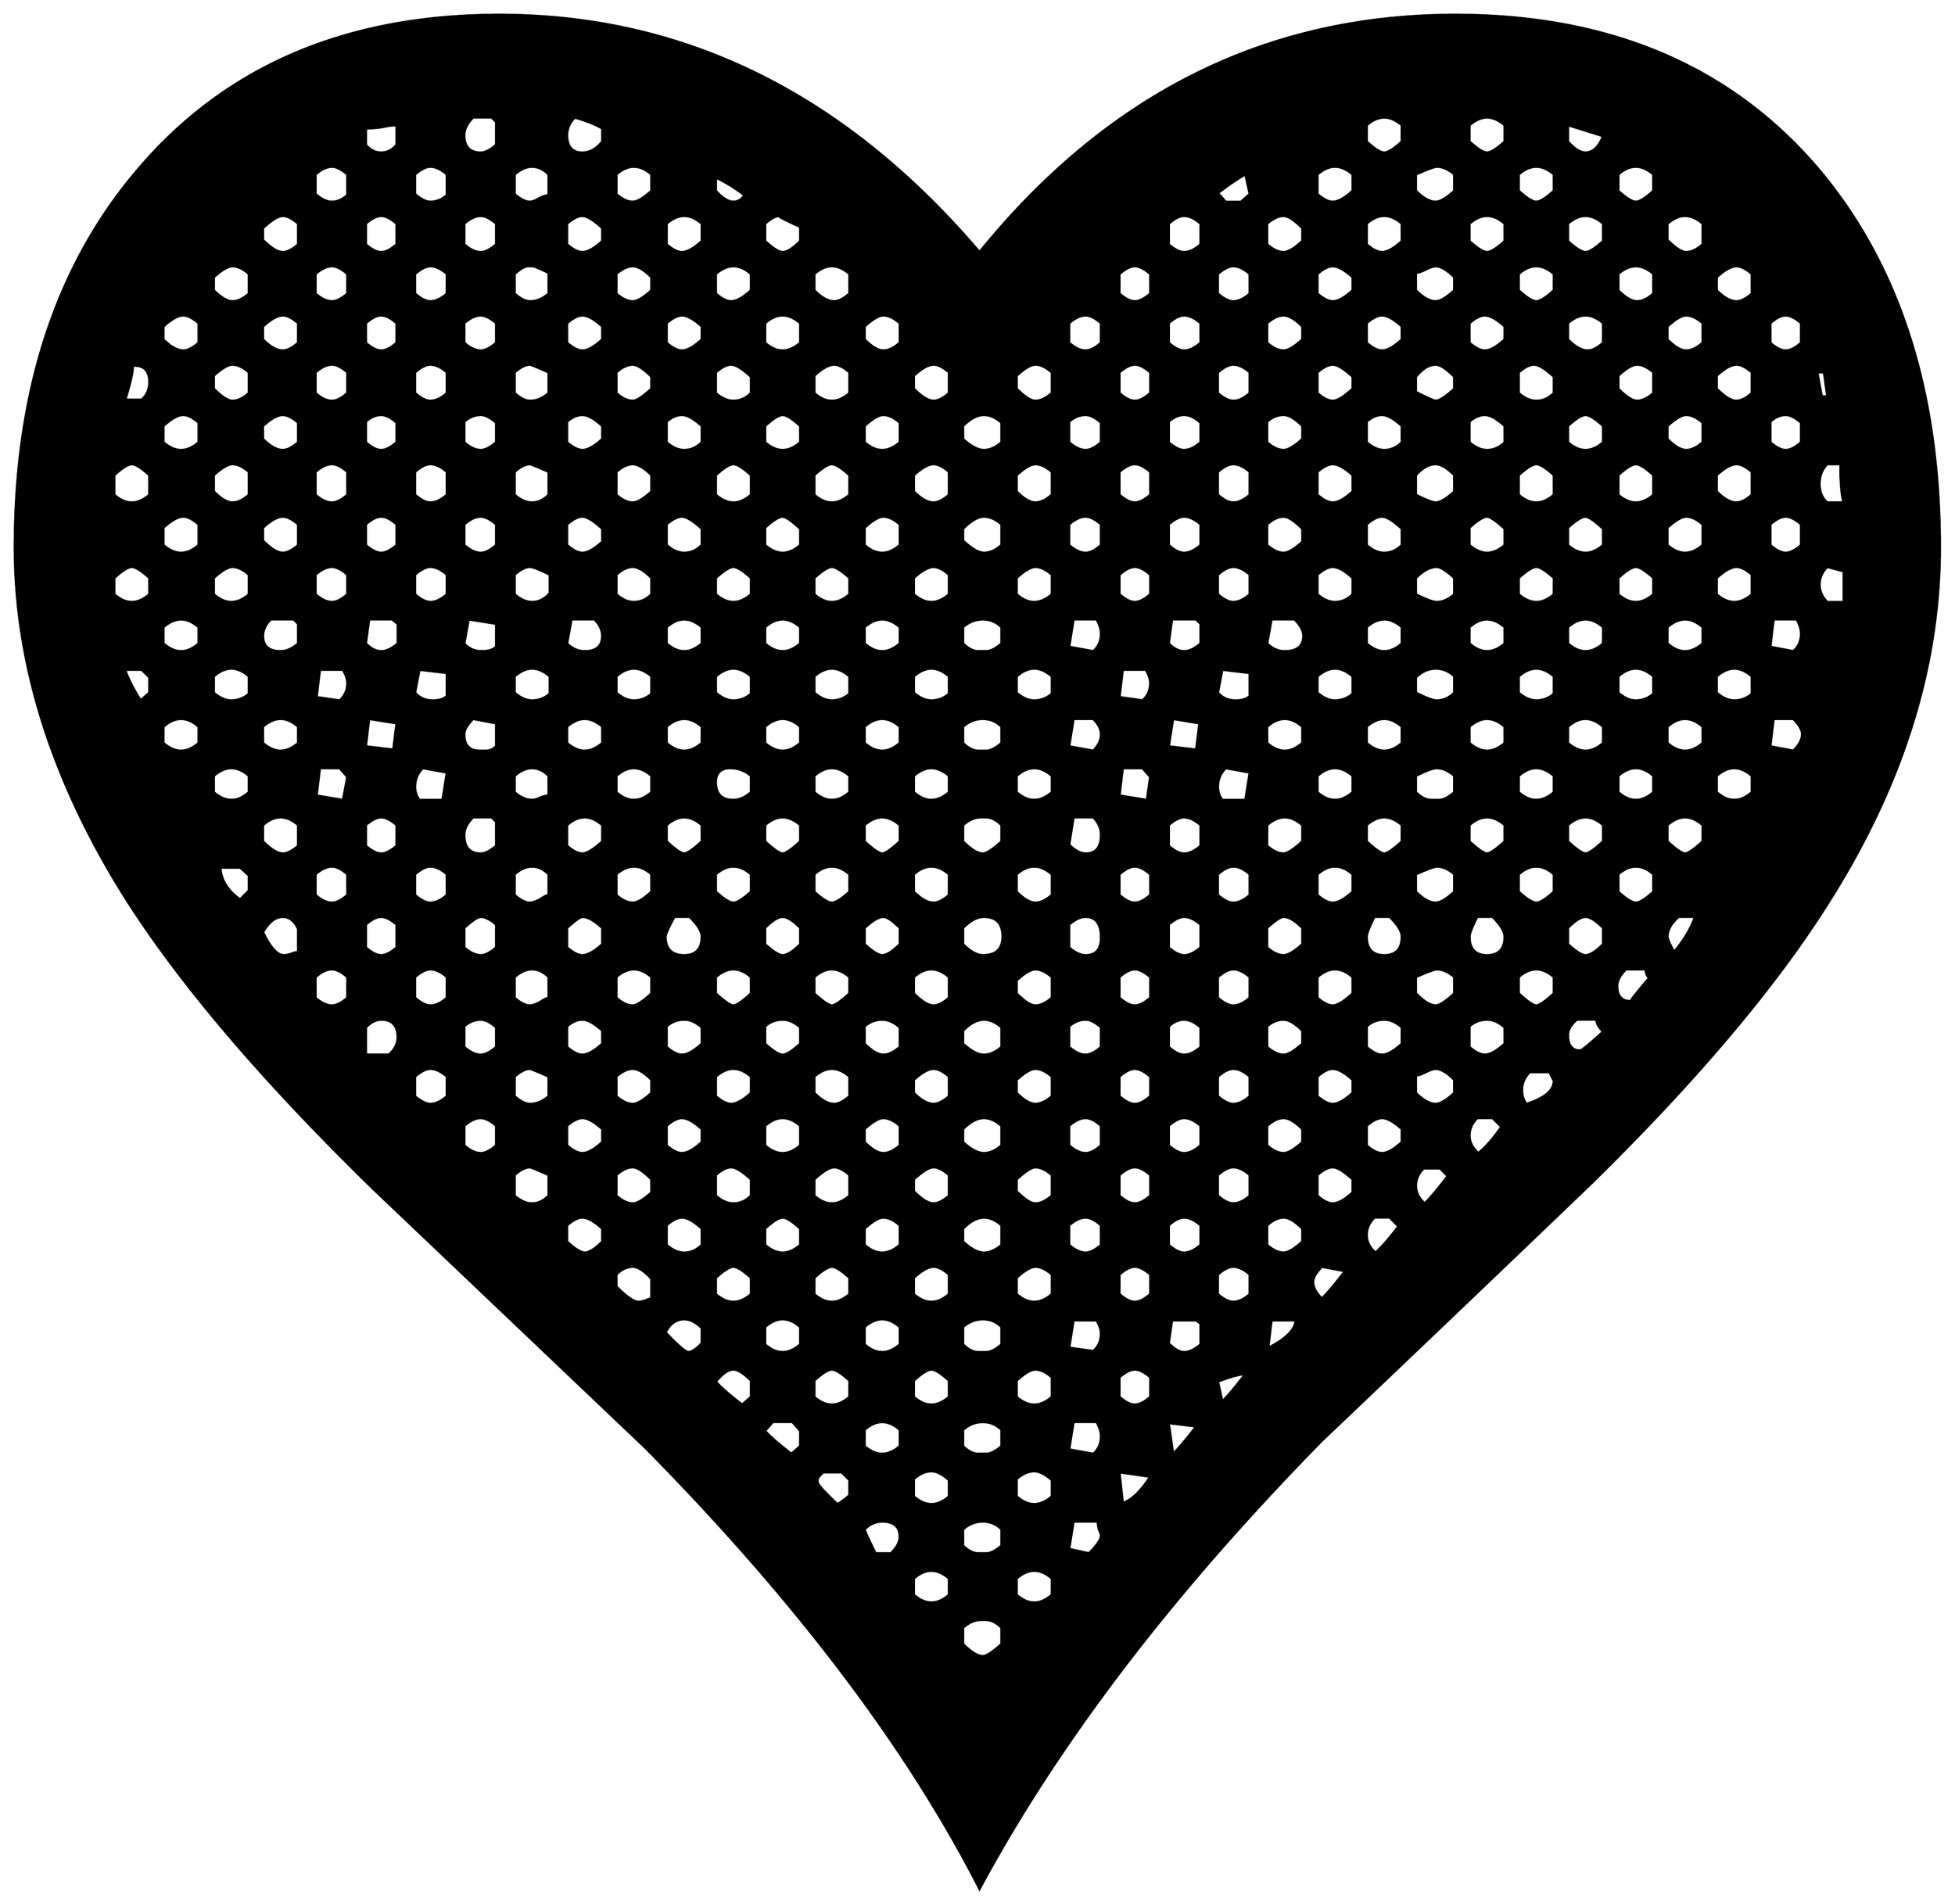 


\begin{tikzpicture}[y=0.80pt, x=0.80pt, yscale=-1.0, xscale=1.0, inner sep=0pt, outer sep=0pt]
\begin{scope}[shift={(100.0,1662.0)},nonzero rule]
  \path[draw=.,fill=.,line width=1.600pt] (1842.0,-908.0) ..
    controls (1842.0,-801.333) and (1809.667,-695.667) ..
    (1745.0,-591.0) .. controls (1696.333,-511.667) and
    (1622.0,-423.0) .. (1522.0,-325.0) .. controls
    (1440.667,-247.0) and (1359.0,-169.0) .. (1277.0,-91.0) ..
    controls (1140.333,48.333) and (1036.0,185.0) .. (964.0,319.0)
    .. controls (898.0,189.667) and (796.333,55.333) .. (659.0,-84.0)
    .. controls (576.333,-162.667) and (493.667,-241.333) ..
    (411.0,-320.0) .. controls (308.333,-420.0) and (232.0,-509.667)
    .. (182.0,-589.0) .. controls (115.333,-695.667) and
    (82.0,-802.0) .. (82.0,-908.0) .. controls (82.0,-1050.667)
    and (119.667,-1166.0) .. (195.0,-1254.0) .. controls
    (275.0,-1348.0) and (385.0,-1395.0) .. (525.0,-1395.0) ..
    controls (694.333,-1395.0) and (840.667,-1322.667) ..
    (964.0,-1178.0) .. controls (1081.333,-1322.667) and
    (1226.333,-1395.0) .. (1399.0,-1395.0) .. controls
    (1539.667,-1395.0) and (1650.0,-1348.333) .. (1730.0,-1255.0) ..
    controls (1804.667,-1167.0) and (1842.0,-1051.333) ..
    (1842.0,-908.0) -- cycle(1715.0,-1095.0) -- (1715.0,-1113.0)
    .. controls (1709.667,-1117.667) and (1705.0,-1120.0) ..
    (1701.0,-1120.0) .. controls (1697.0,-1120.0) and
    (1692.333,-1117.667) .. (1687.0,-1113.0) -- (1687.0,-1095.0) ..
    controls (1692.333,-1090.333) and (1697.0,-1088.0) ..
    (1701.0,-1088.0) .. controls (1705.0,-1088.0) and
    (1709.667,-1090.333) .. (1715.0,-1095.0) --
    cycle(1580.0,-1234.0) -- (1580.0,-1249.0) .. controls
    (1574.667,-1253.667) and (1569.333,-1256.0) .. (1564.0,-1256.0) ..
    controls (1558.667,-1256.0) and (1553.333,-1253.667) ..
    (1548.0,-1249.0) -- (1548.0,-1234.0) .. controls
    (1555.333,-1227.333) and (1560.667,-1224.0) .. (1564.0,-1224.0) ..
    controls (1567.333,-1224.0) and (1572.667,-1227.333) ..
    (1580.0,-1234.0) -- cycle(1625.0,-1185.0) --
    (1625.0,-1204.0) .. controls (1619.667,-1208.667) and
    (1614.333,-1211.0) .. (1609.0,-1211.0) .. controls
    (1603.667,-1211.0) and (1598.333,-1208.667) .. (1593.0,-1204.0) --
    (1593.0,-1189.0) .. controls (1600.333,-1181.667) and
    (1606.0,-1178.0) .. (1610.0,-1178.0) .. controls
    (1614.667,-1178.0) and (1619.667,-1180.333) .. (1625.0,-1185.0) --
    cycle(1670.0,-1140.0) -- (1670.0,-1158.0) .. controls
    (1664.667,-1162.667) and (1660.0,-1165.0) .. (1656.0,-1165.0) ..
    controls (1651.333,-1165.0) and (1645.333,-1161.667) ..
    (1638.0,-1155.0) -- (1638.0,-1143.0) .. controls
    (1644.667,-1136.333) and (1650.667,-1133.0) .. (1656.0,-1133.0) ..
    controls (1660.0,-1133.0) and (1664.667,-1135.333) ..
    (1670.0,-1140.0) -- cycle(1534.0,-1284.0) --
    (1502.0,-1294.0) -- (1502.0,-1279.0) .. controls
    (1508.0,-1272.333) and (1513.333,-1269.0) .. (1518.0,-1269.0) ..
    controls (1524.667,-1269.0) and (1530.0,-1274.0) ..
    (1534.0,-1284.0) -- cycle(1739.0,-1046.0) --
    (1736.0,-1068.0) -- (1730.0,-1068.0) -- (1734.0,-1046.0) --
    (1739.0,-1046.0) -- cycle(1715.0,-1004.0) --
    (1715.0,-1022.0) .. controls (1709.667,-1026.667) and
    (1705.0,-1029.0) .. (1701.0,-1029.0) .. controls
    (1696.333,-1029.0) and (1691.667,-1027.0) .. (1687.0,-1023.0) --
    (1687.0,-1004.0) .. controls (1692.333,-999.333) and
    (1697.0,-997.0) .. (1701.0,-997.0) .. controls
    (1705.0,-997.0) and (1709.667,-999.333) .. (1715.0,-1004.0) --
    cycle(1444.0,-1279.0) -- (1444.0,-1294.0) .. controls
    (1438.667,-1298.667) and (1433.333,-1301.0) .. (1428.0,-1301.0) ..
    controls (1422.667,-1301.0) and (1417.333,-1298.667) ..
    (1412.0,-1294.0) -- (1412.0,-1279.0) .. controls
    (1419.333,-1272.333) and (1424.667,-1269.0) .. (1428.0,-1269.0) ..
    controls (1431.333,-1269.0) and (1436.667,-1272.333) ..
    (1444.0,-1279.0) -- cycle(1489.0,-1234.0) --
    (1489.0,-1249.0) .. controls (1483.667,-1253.667) and
    (1478.333,-1256.0) .. (1473.0,-1256.0) .. controls
    (1467.667,-1256.0) and (1462.333,-1253.667) .. (1457.0,-1249.0) --
    (1457.0,-1234.0) .. controls (1464.333,-1227.333) and
    (1469.667,-1224.0) .. (1473.0,-1224.0) .. controls
    (1476.333,-1224.0) and (1481.667,-1227.333) .. (1489.0,-1234.0) --
    cycle(1580.0,-1140.0) -- (1580.0,-1158.0) .. controls
    (1574.667,-1162.667) and (1569.333,-1165.0) .. (1564.0,-1165.0) ..
    controls (1558.667,-1165.0) and (1553.333,-1162.667) ..
    (1548.0,-1158.0) -- (1548.0,-1143.0) .. controls
    (1554.667,-1136.333) and (1560.333,-1133.0) .. (1565.0,-1133.0) ..
    controls (1569.667,-1133.0) and (1574.667,-1135.333) ..
    (1580.0,-1140.0) -- cycle(1625.0,-1095.0) --
    (1625.0,-1113.0) .. controls (1619.667,-1117.667) and
    (1614.667,-1120.0) .. (1610.0,-1120.0) .. controls
    (1606.0,-1120.0) and (1600.333,-1116.667) .. (1593.0,-1110.0) --
    (1593.0,-1098.0) .. controls (1599.667,-1091.333) and
    (1605.333,-1088.0) .. (1610.0,-1088.0) .. controls
    (1614.667,-1088.0) and (1619.667,-1090.333) .. (1625.0,-1095.0) --
    cycle(1534.0,-1188.0) -- (1534.0,-1204.0) .. controls
    (1528.667,-1208.667) and (1523.333,-1211.0) .. (1518.0,-1211.0) ..
    controls (1512.667,-1211.0) and (1507.333,-1208.667) ..
    (1502.0,-1204.0) -- (1502.0,-1188.0) .. controls
    (1509.333,-1181.333) and (1514.667,-1178.0) .. (1518.0,-1178.0) ..
    controls (1521.333,-1178.0) and (1526.667,-1181.333) ..
    (1534.0,-1188.0) -- cycle(1670.0,-1049.0) --
    (1670.0,-1068.0) .. controls (1664.667,-1072.667) and
    (1660.0,-1075.0) .. (1656.0,-1075.0) .. controls
    (1651.333,-1075.0) and (1645.333,-1071.667) .. (1638.0,-1065.0) --
    (1638.0,-1053.0) .. controls (1645.333,-1045.667) and
    (1651.333,-1042.0) .. (1656.0,-1042.0) .. controls
    (1660.0,-1042.0) and (1664.667,-1044.333) .. (1670.0,-1049.0) --
    cycle(1754.0,-949.0) .. controls (1752.0,-955.0) and
    (1751.0,-966.667) .. (1751.0,-984.0) -- (1739.0,-984.0) ..
    controls (1734.333,-979.333) and (1732.0,-973.333) ..
    (1732.0,-966.0) .. controls (1732.0,-958.667) and
    (1734.333,-953.0) .. (1739.0,-949.0) -- (1754.0,-949.0) --
    cycle(1444.0,-1188.0) -- (1444.0,-1204.0) .. controls
    (1438.667,-1208.667) and (1433.333,-1211.0) .. (1428.0,-1211.0) ..
    controls (1422.667,-1211.0) and (1417.333,-1208.667) ..
    (1412.0,-1204.0) -- (1412.0,-1188.0) .. controls
    (1419.333,-1181.333) and (1424.667,-1178.0) .. (1428.0,-1178.0) ..
    controls (1431.333,-1178.0) and (1436.667,-1181.333) ..
    (1444.0,-1188.0) -- cycle(1580.0,-1049.0) --
    (1580.0,-1068.0) .. controls (1574.667,-1072.667) and
    (1569.667,-1075.0) .. (1565.0,-1075.0) .. controls
    (1561.0,-1075.0) and (1555.333,-1071.667) .. (1548.0,-1065.0) --
    (1548.0,-1053.0) .. controls (1555.333,-1045.667) and
    (1561.0,-1042.0) .. (1565.0,-1042.0) .. controls
    (1569.667,-1042.0) and (1574.667,-1044.333) .. (1580.0,-1049.0) --
    cycle(1489.0,-1143.0) -- (1489.0,-1158.0) .. controls
    (1483.667,-1162.667) and (1478.333,-1165.0) .. (1473.0,-1165.0) ..
    controls (1467.667,-1165.0) and (1462.333,-1162.667) ..
    (1457.0,-1158.0) -- (1457.0,-1143.0) .. controls
    (1464.333,-1136.333) and (1469.667,-1133.0) .. (1473.0,-1133.0) ..
    controls (1476.333,-1133.0) and (1481.667,-1136.333) ..
    (1489.0,-1143.0) -- cycle(1534.0,-1095.0) --
    (1534.0,-1113.0) .. controls (1528.667,-1117.667) and
    (1523.333,-1120.0) .. (1518.0,-1120.0) .. controls
    (1512.667,-1120.0) and (1507.333,-1117.667) .. (1502.0,-1113.0) --
    (1502.0,-1098.0) .. controls (1508.667,-1091.333) and
    (1514.667,-1088.0) .. (1520.0,-1088.0) .. controls
    (1524.0,-1088.0) and (1528.667,-1090.333) .. (1534.0,-1095.0) --
    cycle(1625.0,-1004.0) -- (1625.0,-1022.0) .. controls
    (1619.667,-1026.667) and (1614.667,-1029.0) .. (1610.0,-1029.0) ..
    controls (1606.0,-1029.0) and (1600.333,-1025.667) ..
    (1593.0,-1019.0) -- (1593.0,-1007.0) .. controls
    (1599.667,-1000.333) and (1605.333,-997.0) .. (1610.0,-997.0) ..
    controls (1614.667,-997.0) and (1619.667,-999.333) ..
    (1625.0,-1004.0) -- cycle(1398.0,-1234.0) --
    (1398.0,-1249.0) .. controls (1392.667,-1253.667) and
    (1387.333,-1256.0) .. (1382.0,-1256.0) .. controls
    (1380.0,-1256.0) and (1373.667,-1253.667) .. (1363.0,-1249.0) --
    (1363.0,-1234.0) .. controls (1369.667,-1227.333) and
    (1375.667,-1224.0) .. (1381.0,-1224.0) .. controls
    (1385.0,-1224.0) and (1390.667,-1227.333) .. (1398.0,-1234.0) --
    cycle(1670.0,-956.0) -- (1670.0,-977.0) .. controls
    (1664.667,-981.667) and (1660.0,-984.0) .. (1656.0,-984.0) ..
    controls (1651.333,-984.0) and (1645.333,-980.667) ..
    (1638.0,-974.0) -- (1638.0,-959.0) .. controls
    (1644.667,-952.333) and (1650.667,-949.0) .. (1656.0,-949.0) ..
    controls (1660.0,-949.0) and (1664.667,-951.333) ..
    (1670.0,-956.0) -- cycle(1715.0,-910.0) -- (1715.0,-929.0)
    .. controls (1709.667,-933.667) and (1705.0,-936.0) ..
    (1701.0,-936.0) .. controls (1697.0,-936.0) and
    (1692.333,-933.667) .. (1687.0,-929.0) -- (1687.0,-910.0) ..
    controls (1692.333,-905.333) and (1697.0,-903.0) ..
    (1701.0,-903.0) .. controls (1705.0,-903.0) and
    (1709.667,-905.333) .. (1715.0,-910.0) -- cycle(1350.0,-1279.0)
    -- (1350.0,-1294.0) .. controls (1344.667,-1298.667) and
    (1339.333,-1301.0) .. (1334.0,-1301.0) .. controls
    (1328.667,-1301.0) and (1323.333,-1298.667) .. (1318.0,-1294.0) --
    (1318.0,-1279.0) .. controls (1325.333,-1272.333) and
    (1330.667,-1269.0) .. (1334.0,-1269.0) .. controls
    (1337.333,-1269.0) and (1342.667,-1272.333) .. (1350.0,-1279.0) --
    cycle(1754.0,-858.0) -- (1754.0,-886.0) -- (1739.0,-890.0)
    .. controls (1734.333,-885.333) and (1732.0,-880.0) ..
    (1732.0,-874.0) .. controls (1732.0,-868.0) and
    (1734.333,-862.667) .. (1739.0,-858.0) -- (1754.0,-858.0) --
    cycle(1444.0,-1098.0) -- (1444.0,-1110.0) .. controls
    (1436.667,-1116.667) and (1430.667,-1120.0) .. (1426.0,-1120.0) ..
    controls (1422.0,-1120.0) and (1417.333,-1117.667) ..
    (1412.0,-1113.0) -- (1412.0,-1095.0) .. controls
    (1417.333,-1090.333) and (1422.0,-1088.0) .. (1426.0,-1088.0) ..
    controls (1430.667,-1088.0) and (1436.667,-1091.333) ..
    (1444.0,-1098.0) -- cycle(1489.0,-1049.0) --
    (1489.0,-1064.0) .. controls (1481.0,-1071.333) and
    (1475.0,-1075.0) .. (1471.0,-1075.0) .. controls
    (1467.0,-1075.0) and (1462.333,-1072.667) .. (1457.0,-1068.0) --
    (1457.0,-1049.0) .. controls (1462.333,-1044.333) and
    (1467.667,-1042.0) .. (1473.0,-1042.0) .. controls
    (1479.0,-1042.0) and (1484.333,-1044.333) .. (1489.0,-1049.0) --
    cycle(1534.0,-1004.0) -- (1534.0,-1019.0) .. controls
    (1526.667,-1025.667) and (1521.333,-1029.0) .. (1518.0,-1029.0) ..
    controls (1514.667,-1029.0) and (1509.333,-1025.667) ..
    (1502.0,-1019.0) -- (1502.0,-1004.0) .. controls
    (1507.333,-999.333) and (1512.667,-997.0) .. (1518.0,-997.0) ..
    controls (1523.333,-997.0) and (1528.667,-999.333) ..
    (1534.0,-1004.0) -- cycle(1580.0,-956.0) -- (1580.0,-974.0)
    .. controls (1572.667,-980.667) and (1567.333,-984.0) ..
    (1564.0,-984.0) .. controls (1560.667,-984.0) and
    (1555.333,-980.667) .. (1548.0,-974.0) -- (1548.0,-956.0) ..
    controls (1553.333,-951.333) and (1558.667,-949.0) ..
    (1564.0,-949.0) .. controls (1569.333,-949.0) and
    (1574.667,-951.333) .. (1580.0,-956.0) -- cycle(1398.0,-1143.0)
    -- (1398.0,-1155.0) .. controls (1391.333,-1161.667) and
    (1385.667,-1165.0) .. (1381.0,-1165.0) .. controls
    (1379.0,-1165.0) and (1376.0,-1164.0) .. (1372.0,-1162.0) ..
    controls (1368.0,-1160.0) and (1365.0,-1159.0) ..
    (1363.0,-1159.0) -- (1363.0,-1143.0) .. controls
    (1369.667,-1136.333) and (1375.667,-1133.0) .. (1381.0,-1133.0) ..
    controls (1385.0,-1133.0) and (1390.667,-1136.333) ..
    (1398.0,-1143.0) -- cycle(1305.0,-1234.0) --
    (1305.0,-1249.0) .. controls (1299.667,-1253.667) and
    (1294.333,-1256.0) .. (1289.0,-1256.0) .. controls
    (1283.667,-1256.0) and (1278.333,-1253.667) .. (1273.0,-1249.0) --
    (1273.0,-1231.0) .. controls (1278.333,-1226.333) and
    (1283.0,-1224.0) .. (1287.0,-1224.0) .. controls
    (1291.667,-1224.0) and (1297.667,-1227.333) .. (1305.0,-1234.0) --
    cycle(1350.0,-1188.0) -- (1350.0,-1204.0) .. controls
    (1344.667,-1208.667) and (1339.333,-1211.0) .. (1334.0,-1211.0) ..
    controls (1328.667,-1211.0) and (1323.333,-1208.667) ..
    (1318.0,-1204.0) -- (1318.0,-1185.0) .. controls
    (1323.333,-1180.333) and (1328.0,-1178.0) .. (1332.0,-1178.0) ..
    controls (1336.667,-1178.0) and (1342.667,-1181.333) ..
    (1350.0,-1188.0) -- cycle(1625.0,-910.0) -- (1625.0,-929.0)
    .. controls (1619.667,-933.667) and (1614.667,-936.0) ..
    (1610.0,-936.0) .. controls (1606.0,-936.0) and
    (1600.333,-932.667) .. (1593.0,-926.0) -- (1593.0,-910.0) ..
    controls (1598.333,-905.333) and (1603.667,-903.0) ..
    (1609.0,-903.0) .. controls (1614.333,-903.0) and
    (1619.667,-905.333) .. (1625.0,-910.0) -- cycle(1715.0,-829.0)
    .. controls (1715.0,-833.0) and (1713.667,-837.333) ..
    (1711.0,-842.0) -- (1690.0,-842.0) -- (1687.0,-817.0) --
    (1708.0,-813.0) .. controls (1712.667,-817.0) and
    (1715.0,-822.333) .. (1715.0,-829.0) -- cycle(1670.0,-865.0)
    -- (1670.0,-883.0) .. controls (1664.667,-887.667) and
    (1660.0,-890.0) .. (1656.0,-890.0) .. controls
    (1651.333,-890.0) and (1645.333,-886.667) .. (1638.0,-880.0) --
    (1638.0,-865.0) .. controls (1643.333,-860.333) and
    (1648.667,-858.0) .. (1654.0,-858.0) .. controls
    (1659.333,-858.0) and (1664.667,-860.333) .. (1670.0,-865.0) --
    cycle(1444.0,-1004.0) -- (1444.0,-1019.0) .. controls
    (1436.667,-1025.667) and (1430.667,-1029.0) .. (1426.0,-1029.0) ..
    controls (1421.333,-1029.0) and (1416.667,-1027.0) ..
    (1412.0,-1023.0) -- (1412.0,-1004.0) .. controls
    (1417.333,-999.333) and (1422.667,-997.0) .. (1428.0,-997.0) ..
    controls (1434.0,-997.0) and (1439.333,-999.333) ..
    (1444.0,-1004.0) -- cycle(1489.0,-956.0) -- (1489.0,-974.0)
    .. controls (1481.667,-980.667) and (1476.333,-984.0) ..
    (1473.0,-984.0) .. controls (1469.667,-984.0) and
    (1464.333,-980.667) .. (1457.0,-974.0) -- (1457.0,-956.0) ..
    controls (1462.333,-951.333) and (1467.667,-949.0) ..
    (1473.0,-949.0) .. controls (1478.333,-949.0) and
    (1483.667,-951.333) .. (1489.0,-956.0) -- cycle(1398.0,-1053.0)
    -- (1398.0,-1064.0) .. controls (1390.667,-1071.333) and
    (1385.0,-1075.0) .. (1381.0,-1075.0) .. controls
    (1375.0,-1075.0) and (1369.0,-1071.333) .. (1363.0,-1064.0) --
    (1363.0,-1050.0) .. controls (1373.667,-1044.667) and
    (1379.667,-1042.0) .. (1381.0,-1042.0) .. controls
    (1384.333,-1042.0) and (1390.0,-1045.667) .. (1398.0,-1053.0) --
    cycle(1305.0,-1143.0) -- (1305.0,-1155.0) .. controls
    (1297.667,-1161.667) and (1291.667,-1165.0) .. (1287.0,-1165.0) ..
    controls (1283.0,-1165.0) and (1278.333,-1162.667) ..
    (1273.0,-1158.0) -- (1273.0,-1140.0) .. controls
    (1278.333,-1135.333) and (1283.0,-1133.0) .. (1287.0,-1133.0) ..
    controls (1291.667,-1133.0) and (1297.667,-1136.333) ..
    (1305.0,-1143.0) -- cycle(1350.0,-1098.0) --
    (1350.0,-1110.0) .. controls (1342.667,-1116.667) and
    (1336.667,-1120.0) .. (1332.0,-1120.0) .. controls
    (1328.0,-1120.0) and (1323.333,-1117.667) .. (1318.0,-1113.0) --
    (1318.0,-1095.0) .. controls (1323.333,-1090.333) and
    (1328.0,-1088.0) .. (1332.0,-1088.0) .. controls
    (1336.667,-1088.0) and (1342.667,-1091.333) .. (1350.0,-1098.0) --
    cycle(1580.0,-865.0) -- (1580.0,-880.0) .. controls
    (1572.667,-886.667) and (1567.333,-890.0) .. (1564.0,-890.0) ..
    controls (1560.667,-890.0) and (1555.333,-886.667) ..
    (1548.0,-880.0) -- (1548.0,-865.0) .. controls
    (1553.333,-860.333) and (1558.667,-858.0) .. (1564.0,-858.0) ..
    controls (1569.333,-858.0) and (1574.667,-860.333) ..
    (1580.0,-865.0) -- cycle(1716.0,-737.0) .. controls
    (1716.0,-741.0) and (1713.333,-745.667) .. (1708.0,-751.0) --
    (1690.0,-751.0) -- (1687.0,-726.0) -- (1708.0,-722.0) ..
    controls (1713.333,-727.333) and (1716.0,-732.333) ..
    (1716.0,-737.0) -- cycle(1259.0,-1188.0) -- (1259.0,-1200.0)
    .. controls (1251.667,-1207.333) and (1246.0,-1211.0) ..
    (1242.0,-1211.0) .. controls (1237.333,-1211.0) and
    (1232.333,-1208.667) .. (1227.0,-1204.0) -- (1227.0,-1185.0) ..
    controls (1232.333,-1180.333) and (1237.333,-1178.0) ..
    (1242.0,-1178.0) .. controls (1246.0,-1178.0) and
    (1251.667,-1181.333) .. (1259.0,-1188.0) -- cycle(1534.0,-910.0)
    -- (1534.0,-925.0) .. controls (1526.0,-932.333) and
    (1520.667,-936.0) .. (1518.0,-936.0) .. controls
    (1514.667,-936.0) and (1509.333,-932.667) .. (1502.0,-926.0) --
    (1502.0,-910.0) .. controls (1507.333,-905.333) and
    (1512.667,-903.0) .. (1518.0,-903.0) .. controls
    (1523.333,-903.0) and (1528.667,-905.333) .. (1534.0,-910.0) --
    cycle(1625.0,-820.0) -- (1625.0,-835.0) .. controls
    (1619.667,-839.667) and (1614.333,-842.0) .. (1609.0,-842.0) ..
    controls (1603.667,-842.0) and (1598.333,-839.667) ..
    (1593.0,-835.0) -- (1593.0,-820.0) .. controls
    (1598.333,-815.333) and (1603.667,-813.0) .. (1609.0,-813.0) ..
    controls (1614.333,-813.0) and (1619.667,-815.333) ..
    (1625.0,-820.0) -- cycle(1670.0,-774.0) -- (1670.0,-790.0)
    .. controls (1664.667,-794.667) and (1659.333,-797.0) ..
    (1654.0,-797.0) .. controls (1648.667,-797.0) and
    (1643.333,-794.667) .. (1638.0,-790.0) -- (1638.0,-775.0) ..
    controls (1643.333,-770.333) and (1648.667,-768.0) ..
    (1654.0,-768.0) .. controls (1660.0,-768.0) and
    (1665.333,-770.0) .. (1670.0,-774.0) -- cycle(1211.0,-1231.0)
    -- (1207.0,-1249.0) .. controls (1201.0,-1245.667) and
    (1192.667,-1240.0) .. (1182.0,-1232.0) -- (1189.0,-1224.0) --
    (1203.0,-1224.0) -- (1211.0,-1231.0) --
    cycle(1305.0,-1053.0) -- (1305.0,-1064.0) .. controls
    (1297.0,-1071.333) and (1291.0,-1075.0) .. (1287.0,-1075.0) ..
    controls (1283.0,-1075.0) and (1278.333,-1072.667) ..
    (1273.0,-1068.0) -- (1273.0,-1049.0) .. controls
    (1278.333,-1044.333) and (1283.0,-1042.0) .. (1287.0,-1042.0) ..
    controls (1291.0,-1042.0) and (1297.0,-1045.667) ..
    (1305.0,-1053.0) -- cycle(1444.0,-910.0) -- (1444.0,-925.0)
    .. controls (1436.0,-932.333) and (1430.667,-936.0) ..
    (1428.0,-936.0) .. controls (1424.667,-936.0) and
    (1419.333,-932.667) .. (1412.0,-926.0) -- (1412.0,-910.0) ..
    controls (1417.333,-905.333) and (1422.667,-903.0) ..
    (1428.0,-903.0) .. controls (1433.333,-903.0) and
    (1438.667,-905.333) .. (1444.0,-910.0) -- cycle(1259.0,-1098.0)
    -- (1259.0,-1110.0) .. controls (1252.333,-1116.667) and
    (1246.667,-1120.0) .. (1242.0,-1120.0) .. controls
    (1237.333,-1120.0) and (1232.333,-1117.667) .. (1227.0,-1113.0) --
    (1227.0,-1095.0) .. controls (1232.333,-1090.333) and
    (1237.333,-1088.0) .. (1242.0,-1088.0) .. controls
    (1246.0,-1088.0) and (1251.667,-1091.333) .. (1259.0,-1098.0) --
    cycle(1350.0,-1004.0) -- (1350.0,-1019.0) .. controls
    (1342.667,-1025.667) and (1336.667,-1029.0) .. (1332.0,-1029.0) ..
    controls (1327.333,-1029.0) and (1322.667,-1027.0) ..
    (1318.0,-1023.0) -- (1318.0,-1004.0) .. controls
    (1323.333,-999.333) and (1328.667,-997.0) .. (1334.0,-997.0) ..
    controls (1340.0,-997.0) and (1345.333,-999.333) ..
    (1350.0,-1004.0) -- cycle(1398.0,-959.0) -- (1398.0,-974.0)
    .. controls (1391.333,-980.667) and (1385.667,-984.0) ..
    (1381.0,-984.0) .. controls (1375.0,-984.0) and
    (1369.0,-980.667) .. (1363.0,-974.0) -- (1363.0,-956.0) ..
    controls (1372.333,-951.333) and (1378.333,-949.0) ..
    (1381.0,-949.0) .. controls (1385.0,-949.0) and
    (1390.667,-952.333) .. (1398.0,-959.0) -- cycle(1489.0,-865.0)
    -- (1489.0,-880.0) .. controls (1481.667,-886.667) and
    (1476.333,-890.0) .. (1473.0,-890.0) .. controls
    (1469.667,-890.0) and (1464.333,-886.667) .. (1457.0,-880.0) --
    (1457.0,-865.0) .. controls (1462.333,-860.333) and
    (1467.667,-858.0) .. (1473.0,-858.0) .. controls
    (1478.333,-858.0) and (1483.667,-860.333) .. (1489.0,-865.0) --
    cycle(1580.0,-774.0) -- (1580.0,-790.0) .. controls
    (1574.667,-794.667) and (1569.333,-797.0) .. (1564.0,-797.0) ..
    controls (1558.667,-797.0) and (1553.333,-794.667) ..
    (1548.0,-790.0) -- (1548.0,-775.0) .. controls
    (1553.333,-770.333) and (1558.667,-768.0) .. (1564.0,-768.0) ..
    controls (1570.0,-768.0) and (1575.333,-770.0) ..
    (1580.0,-774.0) -- cycle(1166.0,-1185.0) -- (1166.0,-1204.0)
    .. controls (1160.667,-1208.667) and (1155.667,-1211.0) ..
    (1151.0,-1211.0) .. controls (1147.0,-1211.0) and
    (1142.333,-1208.667) .. (1137.0,-1204.0) -- (1137.0,-1185.0) ..
    controls (1142.333,-1180.333) and (1147.0,-1178.0) ..
    (1151.0,-1178.0) .. controls (1155.667,-1178.0) and
    (1160.667,-1180.333) .. (1166.0,-1185.0) --
    cycle(1211.0,-1140.0) -- (1211.0,-1158.0) .. controls
    (1205.667,-1162.667) and (1200.667,-1165.0) .. (1196.0,-1165.0) ..
    controls (1192.0,-1165.0) and (1187.333,-1162.667) ..
    (1182.0,-1158.0) -- (1182.0,-1140.0) .. controls
    (1187.333,-1135.333) and (1192.0,-1133.0) .. (1196.0,-1133.0) ..
    controls (1200.667,-1133.0) and (1205.667,-1135.333) ..
    (1211.0,-1140.0) -- cycle(1534.0,-820.0) -- (1534.0,-835.0)
    .. controls (1528.667,-839.667) and (1523.333,-842.0) ..
    (1518.0,-842.0) .. controls (1512.667,-842.0) and
    (1507.333,-839.667) .. (1502.0,-835.0) -- (1502.0,-820.0) ..
    controls (1507.333,-815.333) and (1512.667,-813.0) ..
    (1518.0,-813.0) .. controls (1523.333,-813.0) and
    (1528.667,-815.333) .. (1534.0,-820.0) -- cycle(1625.0,-729.0)
    -- (1625.0,-744.0) .. controls (1619.667,-748.667) and
    (1614.333,-751.0) .. (1609.0,-751.0) .. controls
    (1603.667,-751.0) and (1598.333,-748.667) .. (1593.0,-744.0) --
    (1593.0,-729.0) .. controls (1598.333,-724.333) and
    (1603.667,-722.0) .. (1609.0,-722.0) .. controls
    (1614.333,-722.0) and (1619.667,-724.333) .. (1625.0,-729.0) --
    cycle(1670.0,-684.0) -- (1670.0,-699.0) .. controls
    (1664.667,-703.667) and (1659.333,-706.0) .. (1654.0,-706.0) ..
    controls (1648.667,-706.0) and (1643.333,-703.667) ..
    (1638.0,-699.0) -- (1638.0,-684.0) .. controls
    (1643.333,-679.333) and (1648.667,-677.0) .. (1654.0,-677.0) ..
    controls (1659.333,-677.0) and (1664.667,-679.333) ..
    (1670.0,-684.0) -- cycle(1259.0,-1007.0) -- (1259.0,-1019.0)
    .. controls (1252.333,-1025.667) and (1246.667,-1029.0) ..
    (1242.0,-1029.0) .. controls (1236.667,-1029.0) and
    (1231.667,-1027.0) .. (1227.0,-1023.0) -- (1227.0,-1004.0) ..
    controls (1232.333,-999.333) and (1237.333,-997.0) ..
    (1242.0,-997.0) .. controls (1246.0,-997.0) and
    (1251.667,-1000.333) .. (1259.0,-1007.0) --
    cycle(1166.0,-1095.0) -- (1166.0,-1113.0) .. controls
    (1160.667,-1117.667) and (1155.667,-1120.0) .. (1151.0,-1120.0) ..
    controls (1147.0,-1120.0) and (1142.333,-1117.667) ..
    (1137.0,-1113.0) -- (1137.0,-1095.0) .. controls
    (1142.333,-1090.333) and (1147.0,-1088.0) .. (1151.0,-1088.0) ..
    controls (1155.667,-1088.0) and (1160.667,-1090.333) ..
    (1166.0,-1095.0) -- cycle(1305.0,-959.0) -- (1305.0,-974.0)
    .. controls (1297.667,-980.667) and (1291.667,-984.0) ..
    (1287.0,-984.0) .. controls (1283.0,-984.0) and
    (1278.333,-981.667) .. (1273.0,-977.0) -- (1273.0,-956.0) ..
    controls (1278.333,-951.333) and (1283.0,-949.0) ..
    (1287.0,-949.0) .. controls (1291.667,-949.0) and
    (1297.667,-952.333) .. (1305.0,-959.0) -- cycle(1444.0,-820.0)
    -- (1444.0,-835.0) .. controls (1438.667,-839.667) and
    (1433.333,-842.0) .. (1428.0,-842.0) .. controls
    (1422.667,-842.0) and (1417.333,-839.667) .. (1412.0,-835.0) --
    (1412.0,-820.0) .. controls (1417.333,-815.333) and
    (1422.667,-813.0) .. (1428.0,-813.0) .. controls
    (1433.333,-813.0) and (1438.667,-815.333) .. (1444.0,-820.0) --
    cycle(1489.0,-774.0) -- (1489.0,-790.0) .. controls
    (1483.667,-794.667) and (1478.333,-797.0) .. (1473.0,-797.0) ..
    controls (1467.667,-797.0) and (1462.333,-794.667) ..
    (1457.0,-790.0) -- (1457.0,-775.0) .. controls
    (1462.333,-770.333) and (1467.667,-768.0) .. (1473.0,-768.0) ..
    controls (1479.0,-768.0) and (1484.333,-770.0) ..
    (1489.0,-774.0) -- cycle(1580.0,-684.0) -- (1580.0,-699.0)
    .. controls (1574.667,-703.667) and (1569.333,-706.0) ..
    (1564.0,-706.0) .. controls (1558.667,-706.0) and
    (1553.333,-703.667) .. (1548.0,-699.0) -- (1548.0,-684.0) ..
    controls (1553.333,-679.333) and (1558.667,-677.0) ..
    (1564.0,-677.0) .. controls (1569.333,-677.0) and
    (1574.667,-679.333) .. (1580.0,-684.0) -- cycle(1120.0,-1140.0)
    -- (1120.0,-1158.0) .. controls (1114.667,-1162.667) and
    (1110.0,-1165.0) .. (1106.0,-1165.0) .. controls
    (1102.0,-1165.0) and (1097.333,-1162.667) .. (1092.0,-1158.0) --
    (1092.0,-1140.0) .. controls (1097.333,-1135.333) and
    (1102.0,-1133.0) .. (1106.0,-1133.0) .. controls
    (1110.0,-1133.0) and (1114.667,-1135.333) .. (1120.0,-1140.0) --
    cycle(1211.0,-1049.0) -- (1211.0,-1068.0) .. controls
    (1205.667,-1072.667) and (1200.667,-1075.0) .. (1196.0,-1075.0) ..
    controls (1192.0,-1075.0) and (1187.333,-1072.667) ..
    (1182.0,-1068.0) -- (1182.0,-1049.0) .. controls
    (1187.333,-1044.333) and (1192.0,-1042.0) .. (1196.0,-1042.0) ..
    controls (1200.667,-1042.0) and (1205.667,-1044.333) ..
    (1211.0,-1049.0) -- cycle(1398.0,-865.0) -- (1398.0,-880.0)
    .. controls (1390.667,-886.667) and (1385.333,-890.0) ..
    (1382.0,-890.0) .. controls (1376.0,-890.0) and
    (1369.667,-886.667) .. (1363.0,-880.0) -- (1363.0,-865.0) ..
    controls (1372.333,-860.333) and (1378.667,-858.0) ..
    (1382.0,-858.0) .. controls (1387.333,-858.0) and
    (1392.667,-860.333) .. (1398.0,-865.0) -- cycle(1534.0,-729.0)
    -- (1534.0,-744.0) .. controls (1528.667,-748.667) and
    (1523.333,-751.0) .. (1518.0,-751.0) .. controls
    (1512.667,-751.0) and (1507.333,-748.667) .. (1502.0,-744.0) --
    (1502.0,-729.0) .. controls (1507.333,-724.333) and
    (1512.667,-722.0) .. (1518.0,-722.0) .. controls
    (1523.333,-722.0) and (1528.667,-724.333) .. (1534.0,-729.0) --
    cycle(1350.0,-910.0) -- (1350.0,-925.0) .. controls
    (1342.0,-932.333) and (1336.0,-936.0) .. (1332.0,-936.0) ..
    controls (1328.0,-936.0) and (1323.333,-933.667) ..
    (1318.0,-929.0) -- (1318.0,-910.0) .. controls
    (1323.333,-905.333) and (1328.667,-903.0) .. (1334.0,-903.0) ..
    controls (1340.0,-903.0) and (1345.333,-905.333) ..
    (1350.0,-910.0) -- cycle(1625.0,-639.0) -- (1625.0,-654.0)
    .. controls (1619.667,-658.667) and (1614.333,-661.0) ..
    (1609.0,-661.0) .. controls (1603.667,-661.0) and
    (1598.333,-658.667) .. (1593.0,-654.0) -- (1593.0,-639.0) ..
    controls (1601.0,-631.667) and (1606.333,-628.0) ..
    (1609.0,-628.0) .. controls (1611.667,-628.0) and
    (1617.0,-631.667) .. (1625.0,-639.0) -- cycle(1075.0,-1095.0)
    -- (1075.0,-1113.0) .. controls (1069.667,-1117.667) and
    (1065.0,-1120.0) .. (1061.0,-1120.0) .. controls
    (1056.333,-1120.0) and (1051.333,-1117.667) .. (1046.0,-1113.0) --
    (1046.0,-1095.0) .. controls (1051.333,-1090.333) and
    (1056.333,-1088.0) .. (1061.0,-1088.0) .. controls
    (1065.0,-1088.0) and (1069.667,-1090.333) .. (1075.0,-1095.0) --
    cycle(1120.0,-1049.0) -- (1120.0,-1068.0) .. controls
    (1114.667,-1072.667) and (1110.0,-1075.0) .. (1106.0,-1075.0) ..
    controls (1102.0,-1075.0) and (1097.333,-1072.667) ..
    (1092.0,-1068.0) -- (1092.0,-1049.0) .. controls
    (1097.333,-1044.333) and (1102.0,-1042.0) .. (1106.0,-1042.0) ..
    controls (1110.0,-1042.0) and (1114.667,-1044.333) ..
    (1120.0,-1049.0) -- cycle(1166.0,-1004.0) --
    (1166.0,-1022.0) .. controls (1160.667,-1026.667) and
    (1155.667,-1029.0) .. (1151.0,-1029.0) .. controls
    (1146.333,-1029.0) and (1141.667,-1027.0) .. (1137.0,-1023.0) --
    (1137.0,-1004.0) .. controls (1142.333,-999.333) and
    (1147.0,-997.0) .. (1151.0,-997.0) .. controls
    (1155.667,-997.0) and (1160.667,-999.333) .. (1166.0,-1004.0) --
    cycle(1444.0,-729.0) -- (1444.0,-744.0) .. controls
    (1438.667,-748.667) and (1433.333,-751.0) .. (1428.0,-751.0) ..
    controls (1422.667,-751.0) and (1417.333,-748.667) ..
    (1412.0,-744.0) -- (1412.0,-729.0) .. controls
    (1417.333,-724.333) and (1422.667,-722.0) .. (1428.0,-722.0) ..
    controls (1433.333,-722.0) and (1438.667,-724.333) ..
    (1444.0,-729.0) -- cycle(1489.0,-684.0) -- (1489.0,-699.0)
    .. controls (1483.667,-703.667) and (1478.333,-706.0) ..
    (1473.0,-706.0) .. controls (1467.667,-706.0) and
    (1462.333,-703.667) .. (1457.0,-699.0) -- (1457.0,-684.0) ..
    controls (1462.333,-679.333) and (1467.667,-677.0) ..
    (1473.0,-677.0) .. controls (1478.333,-677.0) and
    (1483.667,-679.333) .. (1489.0,-684.0) -- cycle(1580.0,-593.0)
    -- (1580.0,-609.0) .. controls (1574.667,-613.667) and
    (1569.333,-616.0) .. (1564.0,-616.0) .. controls
    (1558.667,-616.0) and (1553.333,-613.667) .. (1548.0,-609.0) --
    (1548.0,-593.0) .. controls (1555.333,-586.333) and
    (1560.667,-583.0) .. (1564.0,-583.0) .. controls
    (1567.333,-583.0) and (1572.667,-586.333) .. (1580.0,-593.0) --
    cycle(1211.0,-956.0) -- (1211.0,-977.0) .. controls
    (1205.667,-981.667) and (1200.667,-984.0) .. (1196.0,-984.0) ..
    controls (1192.0,-984.0) and (1187.333,-981.667) ..
    (1182.0,-977.0) -- (1182.0,-956.0) .. controls
    (1187.333,-951.333) and (1192.0,-949.0) .. (1196.0,-949.0) ..
    controls (1200.667,-949.0) and (1205.667,-951.333) ..
    (1211.0,-956.0) -- cycle(1305.0,-865.0) -- (1305.0,-880.0)
    .. controls (1297.667,-886.667) and (1291.667,-890.0) ..
    (1287.0,-890.0) .. controls (1283.0,-890.0) and
    (1278.333,-887.667) .. (1273.0,-883.0) -- (1273.0,-865.0) ..
    controls (1278.333,-860.333) and (1283.667,-858.0) ..
    (1289.0,-858.0) .. controls (1295.0,-858.0) and
    (1300.333,-860.333) .. (1305.0,-865.0) -- cycle(1398.0,-775.0)
    -- (1398.0,-790.0) .. controls (1393.333,-794.667) and
    (1387.667,-797.0) .. (1381.0,-797.0) .. controls
    (1374.333,-797.0) and (1368.333,-794.333) .. (1363.0,-789.0) --
    (1363.0,-775.0) .. controls (1372.333,-770.333) and
    (1378.667,-768.0) .. (1382.0,-768.0) .. controls
    (1388.0,-768.0) and (1393.333,-770.333) .. (1398.0,-775.0) --
    cycle(1259.0,-913.0) -- (1259.0,-925.0) .. controls
    (1251.667,-932.333) and (1246.0,-936.0) .. (1242.0,-936.0) ..
    controls (1237.333,-936.0) and (1232.333,-933.667) ..
    (1227.0,-929.0) -- (1227.0,-910.0) .. controls
    (1232.333,-905.333) and (1237.333,-903.0) .. (1242.0,-903.0) ..
    controls (1246.0,-903.0) and (1251.667,-906.333) ..
    (1259.0,-913.0) -- cycle(1534.0,-639.0) -- (1534.0,-654.0)
    .. controls (1528.667,-658.667) and (1523.333,-661.0) ..
    (1518.0,-661.0) .. controls (1512.667,-661.0) and
    (1507.333,-658.667) .. (1502.0,-654.0) -- (1502.0,-639.0) ..
    controls (1510.0,-631.667) and (1515.333,-628.0) ..
    (1518.0,-628.0) .. controls (1520.667,-628.0) and
    (1526.0,-631.667) .. (1534.0,-639.0) -- cycle(1350.0,-820.0)
    -- (1350.0,-835.0) .. controls (1344.667,-839.667) and
    (1339.333,-842.0) .. (1334.0,-842.0) .. controls
    (1328.667,-842.0) and (1323.333,-839.667) .. (1318.0,-835.0) --
    (1318.0,-820.0) .. controls (1323.333,-815.333) and
    (1328.667,-813.0) .. (1334.0,-813.0) .. controls
    (1339.333,-813.0) and (1344.667,-815.333) .. (1350.0,-820.0) --
    cycle(1618.0,-570.0) -- (1603.0,-570.0) .. controls
    (1596.333,-564.0) and (1593.0,-558.0) .. (1593.0,-552.0) ..
    controls (1593.0,-550.0) and (1595.0,-545.333) ..
    (1599.0,-538.0) .. controls (1608.333,-549.333) and
    (1614.667,-560.0) .. (1618.0,-570.0) -- cycle(1075.0,-1004.0)
    -- (1075.0,-1022.0) .. controls (1069.667,-1026.667) and
    (1065.0,-1029.0) .. (1061.0,-1029.0) .. controls
    (1055.667,-1029.0) and (1050.667,-1027.0) .. (1046.0,-1023.0) --
    (1046.0,-1004.0) .. controls (1051.333,-999.333) and
    (1056.333,-997.0) .. (1061.0,-997.0) .. controls
    (1065.0,-997.0) and (1069.667,-999.333) .. (1075.0,-1004.0) --
    cycle(1030.0,-1049.0) -- (1030.0,-1068.0) .. controls
    (1024.667,-1072.667) and (1019.667,-1075.0) .. (1015.0,-1075.0) ..
    controls (1011.0,-1075.0) and (1005.333,-1071.667) ..
    (998.0,-1065.0) -- (998.0,-1053.0) .. controls
    (1005.333,-1045.667) and (1011.0,-1042.0) .. (1015.0,-1042.0) ..
    controls (1019.667,-1042.0) and (1024.667,-1044.333) ..
    (1030.0,-1049.0) -- cycle(1120.0,-956.0) -- (1120.0,-977.0)
    .. controls (1114.667,-981.667) and (1110.0,-984.0) ..
    (1106.0,-984.0) .. controls (1102.0,-984.0) and
    (1097.333,-981.667) .. (1092.0,-977.0) -- (1092.0,-956.0) ..
    controls (1097.333,-951.333) and (1102.0,-949.0) ..
    (1106.0,-949.0) .. controls (1110.0,-949.0) and
    (1114.667,-951.333) .. (1120.0,-956.0) -- cycle(1444.0,-639.0)
    -- (1444.0,-654.0) .. controls (1438.667,-658.667) and
    (1433.333,-661.0) .. (1428.0,-661.0) .. controls
    (1422.667,-661.0) and (1417.333,-658.667) .. (1412.0,-654.0) --
    (1412.0,-639.0) .. controls (1420.0,-631.667) and
    (1425.333,-628.0) .. (1428.0,-628.0) .. controls
    (1430.667,-628.0) and (1436.0,-631.667) .. (1444.0,-639.0) --
    cycle(1489.0,-593.0) -- (1489.0,-609.0) .. controls
    (1483.667,-613.667) and (1478.333,-616.0) .. (1473.0,-616.0) ..
    controls (1467.667,-616.0) and (1462.333,-613.667) ..
    (1457.0,-609.0) -- (1457.0,-593.0) .. controls
    (1464.333,-586.333) and (1469.667,-583.0) .. (1473.0,-583.0) ..
    controls (1476.333,-583.0) and (1481.667,-586.333) ..
    (1489.0,-593.0) -- cycle(1398.0,-684.0) -- (1398.0,-699.0)
    .. controls (1392.667,-703.667) and (1387.333,-706.0) ..
    (1382.0,-706.0) .. controls (1378.667,-706.0) and
    (1372.333,-703.667) .. (1363.0,-699.0) -- (1363.0,-684.0) ..
    controls (1367.667,-679.333) and (1372.333,-677.0) ..
    (1377.0,-677.0) -- (1384.0,-677.0) .. controls
    (1388.0,-677.0) and (1392.667,-679.333) .. (1398.0,-684.0) --
    cycle(1305.0,-774.0) -- (1305.0,-790.0) .. controls
    (1299.667,-794.667) and (1294.333,-797.0) .. (1289.0,-797.0) ..
    controls (1283.667,-797.0) and (1278.333,-794.667) ..
    (1273.0,-790.0) -- (1273.0,-775.0) .. controls
    (1278.333,-770.333) and (1283.667,-768.0) .. (1289.0,-768.0) ..
    controls (1295.0,-768.0) and (1300.333,-770.0) ..
    (1305.0,-774.0) -- cycle(1166.0,-910.0) -- (1166.0,-929.0)
    .. controls (1160.667,-933.667) and (1155.667,-936.0) ..
    (1151.0,-936.0) .. controls (1147.0,-936.0) and
    (1142.333,-933.667) .. (1137.0,-929.0) -- (1137.0,-910.0) ..
    controls (1142.333,-905.333) and (1147.0,-903.0) ..
    (1151.0,-903.0) .. controls (1155.667,-903.0) and
    (1160.667,-905.333) .. (1166.0,-910.0) -- cycle(1260.0,-827.0)
    .. controls (1260.0,-831.667) and (1257.333,-836.667) ..
    (1252.0,-842.0) -- (1231.0,-842.0) -- (1227.0,-820.0) ..
    controls (1231.667,-815.333) and (1237.0,-813.0) ..
    (1243.0,-813.0) .. controls (1254.333,-813.0) and
    (1260.0,-817.667) .. (1260.0,-827.0) -- cycle(1211.0,-865.0)
    -- (1211.0,-883.0) .. controls (1205.667,-887.667) and
    (1200.667,-890.0) .. (1196.0,-890.0) .. controls
    (1192.0,-890.0) and (1187.333,-887.667) .. (1182.0,-883.0) --
    (1182.0,-865.0) .. controls (1187.333,-860.333) and
    (1192.0,-858.0) .. (1196.0,-858.0) .. controls
    (1200.667,-858.0) and (1205.667,-860.333) .. (1211.0,-865.0) --
    cycle(1350.0,-729.0) -- (1350.0,-744.0) .. controls
    (1344.667,-748.667) and (1339.333,-751.0) .. (1334.0,-751.0) ..
    controls (1328.667,-751.0) and (1323.333,-748.667) ..
    (1318.0,-744.0) -- (1318.0,-729.0) .. controls
    (1323.333,-724.333) and (1328.667,-722.0) .. (1334.0,-722.0) ..
    controls (1339.333,-722.0) and (1344.667,-724.333) ..
    (1350.0,-729.0) -- cycle(1534.0,-545.0) -- (1534.0,-560.0)
    .. controls (1527.333,-566.667) and (1522.0,-570.0) ..
    (1518.0,-570.0) .. controls (1514.0,-570.0) and
    (1508.667,-566.667) .. (1502.0,-560.0) -- (1502.0,-545.0) ..
    controls (1509.333,-538.333) and (1514.667,-535.0) ..
    (1518.0,-535.0) .. controls (1522.0,-535.0) and
    (1527.333,-538.333) .. (1534.0,-545.0) -- cycle(1576.0,-514.0)
    .. controls (1574.0,-516.0) and (1573.0,-518.667) ..
    (1573.0,-522.0) -- (1555.0,-522.0) .. controls
    (1549.667,-516.667) and (1547.0,-511.667) .. (1547.0,-507.0) ..
    controls (1547.0,-497.667) and (1551.0,-493.0) ..
    (1559.0,-493.0) .. controls (1562.333,-497.667) and
    (1568.0,-504.667) .. (1576.0,-514.0) -- cycle(1030.0,-956.0)
    -- (1030.0,-977.0) .. controls (1024.667,-981.667) and
    (1019.667,-984.0) .. (1015.0,-984.0) .. controls
    (1011.0,-984.0) and (1005.333,-980.667) .. (998.0,-974.0) --
    (998.0,-959.0) .. controls (1004.667,-952.333) and
    (1010.333,-949.0) .. (1015.0,-949.0) .. controls
    (1019.667,-949.0) and (1024.667,-951.333) .. (1030.0,-956.0) --
    cycle(1305.0,-684.0) -- (1305.0,-699.0) .. controls
    (1299.667,-703.667) and (1294.333,-706.0) .. (1289.0,-706.0) ..
    controls (1283.667,-706.0) and (1278.333,-703.667) ..
    (1273.0,-699.0) -- (1273.0,-684.0) .. controls
    (1278.333,-679.333) and (1283.667,-677.0) .. (1289.0,-677.0) ..
    controls (1294.333,-677.0) and (1299.667,-679.333) ..
    (1305.0,-684.0) -- cycle(1444.0,-552.0) .. controls
    (1444.0,-556.667) and (1440.333,-562.667) .. (1433.0,-570.0) --
    (1419.0,-570.0) .. controls (1414.333,-560.667) and
    (1412.0,-554.667) .. (1412.0,-552.0) .. controls
    (1412.0,-540.667) and (1417.333,-535.0) .. (1428.0,-535.0) ..
    controls (1438.667,-535.0) and (1444.0,-540.667) ..
    (1444.0,-552.0) -- cycle(1075.0,-910.0) -- (1075.0,-929.0)
    .. controls (1069.667,-933.667) and (1065.0,-936.0) ..
    (1061.0,-936.0) .. controls (1056.333,-936.0) and
    (1051.333,-933.667) .. (1046.0,-929.0) -- (1046.0,-910.0) ..
    controls (1051.333,-905.333) and (1056.333,-903.0) ..
    (1061.0,-903.0) .. controls (1065.0,-903.0) and
    (1069.667,-905.333) .. (1075.0,-910.0) -- cycle(1120.0,-865.0)
    -- (1120.0,-883.0) .. controls (1114.667,-887.667) and
    (1110.0,-890.0) .. (1106.0,-890.0) .. controls
    (1102.0,-890.0) and (1097.333,-887.667) .. (1092.0,-883.0) --
    (1092.0,-865.0) .. controls (1097.333,-860.333) and
    (1102.0,-858.0) .. (1106.0,-858.0) .. controls
    (1110.0,-858.0) and (1114.667,-860.333) .. (1120.0,-865.0) --
    cycle(1398.0,-593.0) -- (1398.0,-609.0) .. controls
    (1392.667,-613.667) and (1387.333,-616.0) .. (1382.0,-616.0) ..
    controls (1380.0,-616.0) and (1373.667,-613.667) ..
    (1363.0,-609.0) -- (1363.0,-593.0) .. controls
    (1369.667,-586.333) and (1375.667,-583.0) .. (1381.0,-583.0) ..
    controls (1385.0,-583.0) and (1390.667,-586.333) ..
    (1398.0,-593.0) -- cycle(1534.0,-465.0) .. controls
    (1530.0,-469.0) and (1528.0,-472.667) .. (1528.0,-476.0) --
    (1510.0,-476.0) .. controls (1504.667,-471.333) and
    (1502.0,-466.667) .. (1502.0,-462.0) .. controls
    (1502.0,-452.0) and (1506.0,-447.333) .. (1514.0,-448.0) ..
    controls (1518.667,-451.333) and (1525.333,-457.0) ..
    (1534.0,-465.0) -- cycle(984.0,-1004.0) -- (984.0,-1022.0)
    .. controls (978.667,-1026.667) and (973.333,-1029.0) ..
    (968.0,-1029.0) .. controls (962.0,-1029.0) and
    (955.667,-1025.667) .. (949.0,-1019.0) -- (949.0,-1007.0) ..
    controls (956.333,-1000.333) and (962.667,-997.0) ..
    (968.0,-997.0) .. controls (973.333,-997.0) and (978.667,-999.333)
    .. (984.0,-1004.0) -- cycle(1259.0,-729.0) --
    (1259.0,-744.0) .. controls (1253.667,-748.667) and
    (1248.333,-751.0) .. (1243.0,-751.0) .. controls
    (1237.667,-751.0) and (1232.333,-748.667) .. (1227.0,-744.0) --
    (1227.0,-729.0) .. controls (1232.333,-724.333) and
    (1237.667,-722.0) .. (1243.0,-722.0) .. controls
    (1248.333,-722.0) and (1253.667,-724.333) .. (1259.0,-729.0) --
    cycle(891.0,-1095.0) -- (891.0,-1113.0) .. controls
    (885.667,-1117.667) and (880.667,-1120.0) .. (876.0,-1120.0) ..
    controls (872.0,-1120.0) and (866.333,-1116.667) ..
    (859.0,-1110.0) -- (859.0,-1098.0) .. controls
    (865.667,-1091.333) and (871.333,-1088.0) .. (876.0,-1088.0) ..
    controls (880.667,-1088.0) and (885.667,-1090.333) ..
    (891.0,-1095.0) -- cycle(1166.0,-820.0) -- (1166.0,-838.0)
    -- (1162.0,-842.0) -- (1140.0,-842.0) -- (1137.0,-820.0) ..
    controls (1141.667,-815.333) and (1146.333,-813.0) ..
    (1151.0,-813.0) .. controls (1155.667,-813.0) and
    (1160.667,-815.333) .. (1166.0,-820.0) -- cycle(800.0,-1188.0)
    -- (800.0,-1201.0) .. controls (785.333,-1207.667) and
    (779.0,-1211.0) .. (781.0,-1211.0) .. controls
    (777.667,-1211.0) and (773.333,-1208.667) .. (768.0,-1204.0) --
    (768.0,-1188.0) .. controls (775.333,-1181.333) and
    (780.667,-1178.0) .. (784.0,-1178.0) .. controls
    (788.0,-1178.0) and (793.333,-1181.333) .. (800.0,-1188.0) --
    cycle(936.0,-1049.0) -- (936.0,-1068.0) .. controls
    (930.667,-1072.667) and (926.0,-1075.0) .. (922.0,-1075.0) ..
    controls (917.333,-1075.0) and (911.333,-1071.667) ..
    (904.0,-1065.0) -- (904.0,-1053.0) .. controls
    (911.333,-1045.667) and (917.333,-1042.0) .. (922.0,-1042.0) ..
    controls (926.0,-1042.0) and (930.667,-1044.333) ..
    (936.0,-1049.0) -- cycle(1211.0,-772.0) -- (1211.0,-793.0)
    -- (1186.0,-796.0) -- (1182.0,-775.0) .. controls
    (1186.0,-770.333) and (1191.333,-768.0) .. (1198.0,-768.0) ..
    controls (1204.0,-768.0) and (1208.333,-769.333) ..
    (1211.0,-772.0) -- cycle(1350.0,-639.0) -- (1350.0,-654.0)
    .. controls (1344.667,-658.667) and (1339.333,-661.0) ..
    (1334.0,-661.0) .. controls (1328.667,-661.0) and
    (1323.333,-658.667) .. (1318.0,-654.0) -- (1318.0,-639.0) ..
    controls (1326.0,-631.667) and (1331.333,-628.0) ..
    (1334.0,-628.0) .. controls (1336.667,-628.0) and
    (1342.0,-631.667) .. (1350.0,-639.0) -- cycle(1489.0,-500.0)
    -- (1489.0,-515.0) .. controls (1483.667,-519.667) and
    (1478.333,-522.0) .. (1473.0,-522.0) .. controls
    (1467.667,-522.0) and (1462.333,-519.667) .. (1457.0,-515.0) --
    (1457.0,-500.0) .. controls (1465.0,-492.667) and
    (1470.333,-489.0) .. (1473.0,-489.0) .. controls
    (1475.667,-489.0) and (1481.0,-492.667) .. (1489.0,-500.0) --
    cycle(845.0,-1140.0) -- (845.0,-1158.0) .. controls
    (839.667,-1162.667) and (834.333,-1165.0) .. (829.0,-1165.0) ..
    controls (823.667,-1165.0) and (818.333,-1162.667) ..
    (813.0,-1158.0) -- (813.0,-1143.0) .. controls
    (819.667,-1136.333) and (825.667,-1133.0) .. (831.0,-1133.0) ..
    controls (835.0,-1133.0) and (839.667,-1135.333) ..
    (845.0,-1140.0) -- cycle(749.0,-1230.0) .. controls
    (740.333,-1236.667) and (731.667,-1242.0) .. (723.0,-1246.0) --
    (723.0,-1234.0) .. controls (729.0,-1227.333) and
    (734.333,-1224.0) .. (739.0,-1224.0) .. controls
    (743.0,-1224.0) and (746.333,-1226.0) .. (749.0,-1230.0) --
    cycle(710.0,-1188.0) -- (710.0,-1204.0) .. controls
    (704.667,-1208.667) and (699.333,-1211.0) .. (694.0,-1211.0) ..
    controls (688.667,-1211.0) and (683.333,-1208.667) ..
    (678.0,-1204.0) -- (678.0,-1185.0) .. controls
    (683.333,-1180.333) and (688.0,-1178.0) .. (692.0,-1178.0) ..
    controls (696.667,-1178.0) and (702.667,-1181.333) ..
    (710.0,-1188.0) -- cycle(1305.0,-593.0) -- (1305.0,-609.0)
    .. controls (1299.667,-613.667) and (1294.333,-616.0) ..
    (1289.0,-616.0) .. controls (1283.667,-616.0) and
    (1278.333,-613.667) .. (1273.0,-609.0) -- (1273.0,-590.0) ..
    controls (1278.333,-585.333) and (1283.0,-583.0) ..
    (1287.0,-583.0) .. controls (1291.667,-583.0) and
    (1297.667,-586.333) .. (1305.0,-593.0) -- cycle(619.0,-1279.0)
    -- (619.0,-1291.0) .. controls (613.667,-1294.333) and
    (605.333,-1297.667) .. (594.0,-1301.0) .. controls
    (589.333,-1296.333) and (587.0,-1291.0) .. (587.0,-1285.0) ..
    controls (587.0,-1274.333) and (591.667,-1269.0) ..
    (601.0,-1269.0) .. controls (607.667,-1269.0) and
    (613.667,-1272.333) .. (619.0,-1279.0) -- cycle(664.0,-1234.0)
    -- (664.0,-1249.0) .. controls (658.667,-1253.667) and
    (653.333,-1256.0) .. (648.0,-1256.0) .. controls
    (642.667,-1256.0) and (637.333,-1253.667) .. (632.0,-1249.0) --
    (632.0,-1231.0) .. controls (637.333,-1226.333) and
    (642.333,-1224.0) .. (647.0,-1224.0) .. controls
    (651.0,-1224.0) and (656.667,-1227.333) .. (664.0,-1234.0) --
    cycle(755.0,-1143.0) -- (755.0,-1158.0) .. controls
    (749.667,-1162.667) and (744.333,-1165.0) .. (739.0,-1165.0) ..
    controls (733.667,-1165.0) and (728.333,-1162.667) ..
    (723.0,-1158.0) -- (723.0,-1140.0) .. controls
    (728.333,-1135.333) and (733.0,-1133.0) .. (737.0,-1133.0) ..
    controls (741.667,-1133.0) and (747.667,-1136.333) ..
    (755.0,-1143.0) -- cycle(800.0,-1095.0) -- (800.0,-1113.0)
    .. controls (794.667,-1117.667) and (789.333,-1120.0) ..
    (784.0,-1120.0) .. controls (778.667,-1120.0) and
    (773.333,-1117.667) .. (768.0,-1113.0) -- (768.0,-1095.0) ..
    controls (773.333,-1090.333) and (778.667,-1088.0) ..
    (784.0,-1088.0) .. controls (789.333,-1088.0) and
    (794.667,-1090.333) .. (800.0,-1095.0) -- cycle(891.0,-1004.0)
    -- (891.0,-1022.0) .. controls (885.667,-1026.667) and
    (880.667,-1029.0) .. (876.0,-1029.0) .. controls
    (872.0,-1029.0) and (866.333,-1025.667) .. (859.0,-1019.0) --
    (859.0,-1004.0) .. controls (864.333,-999.333) and
    (869.667,-997.0) .. (875.0,-997.0) .. controls (880.333,-997.0)
    and (885.667,-999.333) .. (891.0,-1004.0) --
    cycle(1030.0,-865.0) -- (1030.0,-883.0) .. controls
    (1024.667,-887.667) and (1019.667,-890.0) .. (1015.0,-890.0) ..
    controls (1011.0,-890.0) and (1005.333,-886.667) ..
    (998.0,-880.0) -- (998.0,-865.0) .. controls (1003.333,-860.333)
    and (1008.667,-858.0) .. (1014.0,-858.0) .. controls
    (1019.333,-858.0) and (1024.667,-860.333) .. (1030.0,-865.0) --
    cycle(1075.0,-829.0) .. controls (1075.0,-833.0) and
    (1073.667,-837.333) .. (1071.0,-842.0) -- (1050.0,-842.0) --
    (1046.0,-817.0) -- (1068.0,-813.0) .. controls
    (1072.667,-817.0) and (1075.0,-822.333) .. (1075.0,-829.0) --
    cycle(1120.0,-784.0) .. controls (1120.0,-787.333) and
    (1118.667,-791.333) .. (1116.0,-796.0) -- (1095.0,-796.0) --
    (1092.0,-771.0) -- (1113.0,-768.0) .. controls
    (1117.667,-772.0) and (1120.0,-777.333) .. (1120.0,-784.0) --
    cycle(1165.0,-747.0) -- (1141.0,-751.0) -- (1137.0,-726.0)
    -- (1162.0,-723.0) -- (1165.0,-747.0) --
    cycle(1211.0,-702.0) -- (1189.0,-706.0) .. controls
    (1184.333,-701.333) and (1182.0,-695.667) .. (1182.0,-689.0) ..
    controls (1182.0,-684.333) and (1183.333,-680.333) ..
    (1186.0,-677.0) -- (1207.0,-677.0) -- (1211.0,-702.0) --
    cycle(1444.0,-454.0) -- (1444.0,-469.0) .. controls
    (1438.667,-473.667) and (1433.333,-476.0) .. (1428.0,-476.0) ..
    controls (1422.0,-476.0) and (1416.667,-474.0) ..
    (1412.0,-470.0) -- (1412.0,-451.0) .. controls
    (1417.333,-446.333) and (1422.0,-444.0) .. (1426.0,-444.0) ..
    controls (1430.667,-444.0) and (1436.667,-447.333) ..
    (1444.0,-454.0) -- cycle(1489.0,-420.0) -- (1485.0,-428.0)
    -- (1467.0,-428.0) .. controls (1462.333,-423.333) and
    (1460.0,-418.0) .. (1460.0,-412.0) .. controls
    (1460.0,-406.667) and (1461.333,-402.333) .. (1464.0,-399.0) ..
    controls (1480.667,-404.333) and (1489.0,-411.333) ..
    (1489.0,-420.0) -- cycle(845.0,-1049.0) -- (845.0,-1068.0)
    .. controls (839.667,-1072.667) and (835.0,-1075.0) ..
    (831.0,-1075.0) .. controls (826.333,-1075.0) and
    (820.333,-1071.667) .. (813.0,-1065.0) -- (813.0,-1049.0) ..
    controls (818.333,-1044.333) and (823.667,-1042.0) ..
    (829.0,-1042.0) .. controls (834.333,-1042.0) and
    (839.667,-1044.333) .. (845.0,-1049.0) -- cycle(1259.0,-639.0)
    -- (1259.0,-654.0) .. controls (1253.667,-658.667) and
    (1248.333,-661.0) .. (1243.0,-661.0) .. controls
    (1237.667,-661.0) and (1232.333,-658.667) .. (1227.0,-654.0) --
    (1227.0,-635.0) .. controls (1232.333,-630.333) and
    (1237.333,-628.0) .. (1242.0,-628.0) .. controls
    (1245.333,-628.0) and (1251.0,-631.667) .. (1259.0,-639.0) --
    cycle(936.0,-956.0) -- (936.0,-977.0) .. controls
    (930.667,-981.667) and (926.0,-984.0) .. (922.0,-984.0) ..
    controls (917.333,-984.0) and (911.333,-980.667) .. (904.0,-974.0)
    -- (904.0,-959.0) .. controls (910.667,-952.333) and
    (916.667,-949.0) .. (922.0,-949.0) .. controls (926.0,-949.0)
    and (930.667,-951.333) .. (936.0,-956.0) -- cycle(1350.0,-552.0)
    .. controls (1350.0,-556.667) and (1346.333,-562.667) ..
    (1339.0,-570.0) -- (1325.0,-570.0) .. controls
    (1320.333,-560.667) and (1318.0,-554.667) .. (1318.0,-552.0) ..
    controls (1318.0,-540.667) and (1323.333,-535.0) ..
    (1334.0,-535.0) .. controls (1344.667,-535.0) and
    (1350.0,-540.667) .. (1350.0,-552.0) -- cycle(984.0,-910.0) --
    (984.0,-929.0) .. controls (978.667,-933.667) and (973.333,-936.0)
    .. (968.0,-936.0) .. controls (962.667,-936.0) and
    (956.333,-932.333) .. (949.0,-925.0) -- (949.0,-914.0) ..
    controls (957.0,-906.667) and (963.333,-903.0) .. (968.0,-903.0)
    .. controls (973.333,-903.0) and (978.667,-905.333) ..
    (984.0,-910.0) -- cycle(1398.0,-500.0) -- (1398.0,-515.0) ..
    controls (1392.667,-519.667) and (1387.333,-522.0) ..
    (1382.0,-522.0) .. controls (1380.0,-522.0) and
    (1373.667,-519.667) .. (1363.0,-515.0) -- (1363.0,-500.0) ..
    controls (1370.333,-492.667) and (1376.333,-489.0) ..
    (1381.0,-489.0) .. controls (1384.333,-489.0) and
    (1390.0,-492.667) .. (1398.0,-500.0) -- cycle(710.0,-1098.0)
    -- (710.0,-1110.0) .. controls (702.667,-1116.667) and
    (696.667,-1120.0) .. (692.0,-1120.0) .. controls
    (688.0,-1120.0) and (683.333,-1117.667) .. (678.0,-1113.0) --
    (678.0,-1095.0) .. controls (683.333,-1090.333) and
    (688.0,-1088.0) .. (692.0,-1088.0) .. controls
    (696.667,-1088.0) and (702.667,-1091.333) .. (710.0,-1098.0) --
    cycle(619.0,-1188.0) -- (619.0,-1200.0) .. controls
    (611.0,-1207.333) and (605.0,-1211.0) .. (601.0,-1211.0) ..
    controls (597.0,-1211.0) and (592.333,-1208.667) ..
    (587.0,-1204.0) -- (587.0,-1185.0) .. controls
    (592.333,-1180.333) and (597.0,-1178.0) .. (601.0,-1178.0) ..
    controls (605.667,-1178.0) and (611.667,-1181.333) ..
    (619.0,-1188.0) -- cycle(755.0,-1049.0) -- (755.0,-1064.0)
    .. controls (747.0,-1071.333) and (741.0,-1075.0) ..
    (737.0,-1075.0) .. controls (733.0,-1075.0) and
    (728.333,-1072.667) .. (723.0,-1068.0) -- (723.0,-1049.0) ..
    controls (728.333,-1044.333) and (733.667,-1042.0) ..
    (739.0,-1042.0) .. controls (745.0,-1042.0) and
    (750.333,-1044.333) .. (755.0,-1049.0) -- cycle(1120.0,-698.0)
    -- (1113.0,-706.0) -- (1095.0,-706.0) -- (1092.0,-681.0) --
    (1117.0,-677.0) -- (1120.0,-698.0) -- cycle(664.0,-1143.0)
    -- (664.0,-1155.0) .. controls (657.333,-1161.667) and
    (651.667,-1165.0) .. (647.0,-1165.0) .. controls
    (642.333,-1165.0) and (637.333,-1162.667) .. (632.0,-1158.0) --
    (632.0,-1140.0) .. controls (637.333,-1135.333) and
    (642.333,-1133.0) .. (647.0,-1133.0) .. controls
    (651.0,-1133.0) and (656.667,-1136.333) .. (664.0,-1143.0) --
    cycle(800.0,-1004.0) -- (800.0,-1019.0) .. controls
    (792.667,-1025.667) and (787.333,-1029.0) .. (784.0,-1029.0) ..
    controls (780.667,-1029.0) and (775.333,-1025.667) ..
    (768.0,-1019.0) -- (768.0,-1004.0) .. controls
    (773.333,-999.333) and (778.667,-997.0) .. (784.0,-997.0) ..
    controls (789.333,-997.0) and (794.667,-999.333) ..
    (800.0,-1004.0) -- cycle(1075.0,-737.0) .. controls
    (1075.0,-741.667) and (1072.667,-746.333) .. (1068.0,-751.0) --
    (1050.0,-751.0) -- (1046.0,-726.0) -- (1068.0,-722.0) ..
    controls (1072.667,-726.667) and (1075.0,-731.667) ..
    (1075.0,-737.0) -- cycle(1030.0,-774.0) -- (1030.0,-790.0)
    .. controls (1024.667,-794.667) and (1019.333,-797.0) ..
    (1014.0,-797.0) .. controls (1008.667,-797.0) and
    (1003.333,-794.667) .. (998.0,-790.0) -- (998.0,-775.0) ..
    controls (1003.333,-770.333) and (1008.667,-768.0) ..
    (1014.0,-768.0) .. controls (1020.0,-768.0) and
    (1025.333,-770.0) .. (1030.0,-774.0) -- cycle(1441.0,-378.0)
    -- (1433.0,-386.0) -- (1419.0,-386.0) .. controls
    (1414.333,-381.333) and (1412.0,-376.0) .. (1412.0,-370.0) ..
    controls (1412.0,-364.0) and (1414.667,-358.667) ..
    (1420.0,-354.0) .. controls (1426.667,-359.333) and
    (1433.667,-367.333) .. (1441.0,-378.0) -- cycle(1166.0,-635.0)
    -- (1166.0,-654.0) .. controls (1160.667,-658.667) and
    (1155.667,-661.0) .. (1151.0,-661.0) .. controls
    (1147.0,-661.0) and (1142.333,-658.667) .. (1137.0,-654.0) --
    (1137.0,-635.0) .. controls (1142.333,-630.333) and
    (1147.0,-628.0) .. (1151.0,-628.0) .. controls
    (1155.667,-628.0) and (1160.667,-630.333) .. (1166.0,-635.0) --
    cycle(1211.0,-590.0) -- (1211.0,-609.0) .. controls
    (1205.667,-613.667) and (1200.667,-616.0) .. (1196.0,-616.0) ..
    controls (1192.0,-616.0) and (1187.333,-613.667) ..
    (1182.0,-609.0) -- (1182.0,-590.0) .. controls
    (1187.333,-585.333) and (1192.0,-583.0) .. (1196.0,-583.0) ..
    controls (1200.667,-583.0) and (1205.667,-585.333) ..
    (1211.0,-590.0) -- cycle(845.0,-956.0) -- (845.0,-974.0) ..
    controls (837.667,-980.667) and (832.333,-984.0) .. (829.0,-984.0)
    .. controls (825.667,-984.0) and (820.333,-980.667) ..
    (813.0,-974.0) -- (813.0,-956.0) .. controls (818.333,-951.333)
    and (823.667,-949.0) .. (829.0,-949.0) .. controls
    (834.333,-949.0) and (839.667,-951.333) .. (845.0,-956.0) --
    cycle(1259.0,-545.0) -- (1259.0,-560.0) .. controls
    (1252.333,-566.667) and (1246.667,-570.0) .. (1242.0,-570.0) ..
    controls (1239.333,-570.0) and (1234.333,-566.667) ..
    (1227.0,-560.0) -- (1227.0,-542.0) .. controls
    (1232.333,-537.333) and (1237.333,-535.0) .. (1242.0,-535.0) ..
    controls (1246.0,-535.0) and (1251.667,-538.333) ..
    (1259.0,-545.0) -- cycle(1398.0,-409.0) -- (1398.0,-421.0)
    .. controls (1391.333,-427.667) and (1385.667,-431.0) ..
    (1381.0,-431.0) .. controls (1379.0,-431.0) and
    (1376.0,-430.0) .. (1372.0,-428.0) .. controls
    (1368.0,-426.0) and (1365.0,-425.0) .. (1363.0,-425.0) --
    (1363.0,-409.0) .. controls (1369.667,-402.333) and
    (1375.667,-399.0) .. (1381.0,-399.0) .. controls
    (1385.0,-399.0) and (1390.667,-402.333) .. (1398.0,-409.0) --
    cycle(570.0,-1230.0) -- (570.0,-1249.0) .. controls
    (565.333,-1253.667) and (560.333,-1256.0) .. (555.0,-1256.0) ..
    controls (549.667,-1256.0) and (544.333,-1253.667) ..
    (539.0,-1249.0) -- (539.0,-1231.0) .. controls
    (544.333,-1226.333) and (549.0,-1224.0) .. (553.0,-1224.0) ..
    controls (555.0,-1224.0) and (557.667,-1225.0) ..
    (561.0,-1227.0) .. controls (565.0,-1229.0) and
    (568.0,-1230.0) .. (570.0,-1230.0) -- cycle(891.0,-910.0) --
    (891.0,-929.0) .. controls (885.667,-933.667) and (880.667,-936.0)
    .. (876.0,-936.0) .. controls (872.0,-936.0) and
    (866.333,-932.667) .. (859.0,-926.0) -- (859.0,-910.0) ..
    controls (864.333,-905.333) and (869.667,-903.0) .. (875.0,-903.0)
    .. controls (880.333,-903.0) and (885.667,-905.333) ..
    (891.0,-910.0) -- cycle(1305.0,-500.0) -- (1305.0,-515.0) ..
    controls (1299.667,-519.667) and (1294.333,-522.0) ..
    (1289.0,-522.0) .. controls (1283.667,-522.0) and
    (1278.333,-519.667) .. (1273.0,-515.0) -- (1273.0,-496.0) ..
    controls (1278.333,-491.333) and (1283.0,-489.0) ..
    (1287.0,-489.0) .. controls (1291.0,-489.0) and
    (1297.0,-492.667) .. (1305.0,-500.0) -- cycle(936.0,-865.0) --
    (936.0,-883.0) .. controls (930.667,-887.667) and (926.0,-890.0)
    .. (922.0,-890.0) .. controls (917.333,-890.0) and
    (911.333,-886.667) .. (904.0,-880.0) -- (904.0,-865.0) ..
    controls (909.333,-860.333) and (914.667,-858.0) .. (920.0,-858.0)
    .. controls (925.333,-858.0) and (930.667,-860.333) ..
    (936.0,-865.0) -- cycle(984.0,-820.0) -- (984.0,-835.0) ..
    controls (979.333,-839.667) and (973.667,-842.0) .. (967.0,-842.0)
    .. controls (960.333,-842.0) and (954.333,-839.667) ..
    (949.0,-835.0) -- (949.0,-820.0) .. controls (953.667,-815.333)
    and (958.333,-813.0) .. (963.0,-813.0) -- (970.0,-813.0) ..
    controls (974.0,-813.0) and (978.667,-815.333) .. (984.0,-820.0)
    -- cycle(1350.0,-454.0) -- (1350.0,-469.0) .. controls
    (1344.667,-473.667) and (1339.333,-476.0) .. (1334.0,-476.0) ..
    controls (1328.0,-476.0) and (1322.667,-474.0) ..
    (1318.0,-470.0) -- (1318.0,-451.0) .. controls
    (1323.333,-446.333) and (1328.0,-444.0) .. (1332.0,-444.0) ..
    controls (1336.667,-444.0) and (1342.667,-447.333) ..
    (1350.0,-454.0) -- cycle(522.0,-1276.0) -- (522.0,-1297.0)
    -- (518.0,-1301.0) -- (501.0,-1301.0) .. controls
    (495.667,-1295.667) and (493.0,-1290.333) .. (493.0,-1285.0) ..
    controls (493.0,-1274.333) and (498.0,-1269.0) ..
    (508.0,-1269.0) .. controls (512.0,-1269.0) and
    (516.667,-1271.333) .. (522.0,-1276.0) -- cycle(619.0,-1098.0)
    -- (619.0,-1110.0) .. controls (611.667,-1116.667) and
    (605.667,-1120.0) .. (601.0,-1120.0) .. controls
    (597.0,-1120.0) and (592.333,-1117.667) .. (587.0,-1113.0) --
    (587.0,-1095.0) .. controls (592.333,-1090.333) and
    (597.0,-1088.0) .. (601.0,-1088.0) .. controls
    (605.667,-1088.0) and (611.667,-1091.333) .. (619.0,-1098.0) --
    cycle(710.0,-1004.0) -- (710.0,-1019.0) .. controls
    (702.667,-1025.667) and (696.667,-1029.0) .. (692.0,-1029.0) ..
    controls (687.333,-1029.0) and (682.667,-1027.0) ..
    (678.0,-1023.0) -- (678.0,-1004.0) .. controls
    (683.333,-999.333) and (688.667,-997.0) .. (694.0,-997.0) ..
    controls (700.0,-997.0) and (705.333,-999.333) ..
    (710.0,-1004.0) -- cycle(664.0,-1053.0) -- (664.0,-1064.0)
    .. controls (656.667,-1071.333) and (651.0,-1075.0) ..
    (647.0,-1075.0) .. controls (642.333,-1075.0) and
    (637.333,-1072.667) .. (632.0,-1068.0) -- (632.0,-1049.0) ..
    controls (637.333,-1044.333) and (642.333,-1042.0) ..
    (647.0,-1042.0) .. controls (650.333,-1042.0) and
    (656.0,-1045.667) .. (664.0,-1053.0) -- cycle(755.0,-956.0) --
    (755.0,-974.0) .. controls (747.667,-980.667) and (742.333,-984.0)
    .. (739.0,-984.0) .. controls (735.667,-984.0) and
    (730.333,-980.667) .. (723.0,-974.0) -- (723.0,-956.0) ..
    controls (728.333,-951.333) and (733.667,-949.0) .. (739.0,-949.0)
    .. controls (744.333,-949.0) and (749.667,-951.333) ..
    (755.0,-956.0) -- cycle(1030.0,-684.0) -- (1030.0,-699.0) ..
    controls (1024.667,-703.667) and (1019.333,-706.0) ..
    (1014.0,-706.0) .. controls (1008.667,-706.0) and
    (1003.333,-703.667) .. (998.0,-699.0) -- (998.0,-684.0) ..
    controls (1003.333,-679.333) and (1008.667,-677.0) ..
    (1014.0,-677.0) .. controls (1019.333,-677.0) and
    (1024.667,-679.333) .. (1030.0,-684.0) -- cycle(1120.0,-590.0)
    -- (1120.0,-609.0) .. controls (1114.667,-613.667) and
    (1110.0,-616.0) .. (1106.0,-616.0) .. controls
    (1102.0,-616.0) and (1097.333,-613.667) .. (1092.0,-609.0) --
    (1092.0,-590.0) .. controls (1097.333,-585.333) and
    (1102.0,-583.0) .. (1106.0,-583.0) .. controls
    (1110.0,-583.0) and (1114.667,-585.333) .. (1120.0,-590.0) --
    cycle(1075.0,-645.0) .. controls (1075.0,-651.0) and
    (1072.667,-656.333) .. (1068.0,-661.0) -- (1050.0,-661.0) --
    (1046.0,-636.0) .. controls (1051.333,-630.667) and
    (1056.333,-628.0) .. (1061.0,-628.0) .. controls
    (1070.333,-628.0) and (1075.0,-633.667) .. (1075.0,-645.0) --
    cycle(1166.0,-542.0) -- (1166.0,-563.0) .. controls
    (1160.667,-567.667) and (1155.667,-570.0) .. (1151.0,-570.0) ..
    controls (1147.0,-570.0) and (1142.333,-567.667) ..
    (1137.0,-563.0) -- (1137.0,-542.0) .. controls
    (1142.333,-537.333) and (1147.0,-535.0) .. (1151.0,-535.0) ..
    controls (1155.667,-535.0) and (1160.667,-537.333) ..
    (1166.0,-542.0) -- cycle(1305.0,-409.0) -- (1305.0,-421.0)
    .. controls (1297.667,-427.667) and (1291.667,-431.0) ..
    (1287.0,-431.0) .. controls (1283.0,-431.0) and
    (1278.333,-428.667) .. (1273.0,-424.0) -- (1273.0,-406.0) ..
    controls (1278.333,-401.333) and (1283.0,-399.0) ..
    (1287.0,-399.0) .. controls (1291.667,-399.0) and
    (1297.667,-402.333) .. (1305.0,-409.0) -- cycle(1350.0,-364.0)
    -- (1350.0,-376.0) .. controls (1342.667,-382.667) and
    (1336.667,-386.0) .. (1332.0,-386.0) .. controls
    (1328.0,-386.0) and (1323.333,-383.667) .. (1318.0,-379.0) --
    (1318.0,-361.0) .. controls (1323.333,-356.333) and
    (1328.0,-354.0) .. (1332.0,-354.0) .. controls
    (1336.667,-354.0) and (1342.667,-357.333) .. (1350.0,-364.0) --
    cycle(570.0,-1140.0) -- (570.0,-1159.0) .. controls
    (561.333,-1163.0) and (556.667,-1165.0) .. (556.0,-1165.0) --
    (551.0,-1165.0) .. controls (548.333,-1165.0) and
    (544.333,-1162.667) .. (539.0,-1158.0) -- (539.0,-1140.0) ..
    controls (544.333,-1135.333) and (549.0,-1133.0) ..
    (553.0,-1133.0) .. controls (559.0,-1133.0) and
    (564.667,-1135.333) .. (570.0,-1140.0) -- cycle(800.0,-910.0) --
    (800.0,-925.0) .. controls (792.0,-932.333) and (786.667,-936.0)
    .. (784.0,-936.0) .. controls (780.667,-936.0) and
    (775.333,-932.667) .. (768.0,-926.0) -- (768.0,-910.0) ..
    controls (773.333,-905.333) and (778.667,-903.0) .. (784.0,-903.0)
    .. controls (789.333,-903.0) and (794.667,-905.333) ..
    (800.0,-910.0) -- cycle(845.0,-865.0) -- (845.0,-880.0) ..
    controls (837.667,-886.667) and (832.333,-890.0) .. (829.0,-890.0)
    .. controls (825.667,-890.0) and (820.333,-886.667) ..
    (813.0,-880.0) -- (813.0,-865.0) .. controls (818.333,-860.333)
    and (823.667,-858.0) .. (829.0,-858.0) .. controls
    (834.333,-858.0) and (839.667,-860.333) .. (845.0,-865.0) --
    cycle(984.0,-729.0) -- (984.0,-744.0) .. controls
    (979.333,-748.667) and (973.667,-751.0) .. (967.0,-751.0) ..
    controls (960.333,-751.0) and (954.333,-748.667) .. (949.0,-744.0)
    -- (949.0,-729.0) .. controls (953.667,-724.333) and
    (958.333,-722.0) .. (963.0,-722.0) -- (970.0,-722.0) ..
    controls (974.0,-722.0) and (978.667,-724.333) .. (984.0,-729.0)
    -- cycle(1259.0,-454.0) -- (1259.0,-466.0) .. controls
    (1252.333,-472.667) and (1246.667,-476.0) .. (1242.0,-476.0) ..
    controls (1236.667,-476.0) and (1231.667,-474.0) ..
    (1227.0,-470.0) -- (1227.0,-451.0) .. controls
    (1232.333,-446.333) and (1237.333,-444.0) .. (1242.0,-444.0) ..
    controls (1246.0,-444.0) and (1251.667,-447.333) ..
    (1259.0,-454.0) -- cycle(477.0,-1230.0) -- (477.0,-1249.0)
    .. controls (471.667,-1253.667) and (466.667,-1256.0) ..
    (462.0,-1256.0) .. controls (458.0,-1256.0) and
    (453.333,-1253.667) .. (448.0,-1249.0) -- (448.0,-1231.0) ..
    controls (453.333,-1226.333) and (458.0,-1224.0) ..
    (462.0,-1224.0) .. controls (467.333,-1224.0) and
    (472.333,-1226.0) .. (477.0,-1230.0) -- cycle(891.0,-820.0) --
    (891.0,-835.0) .. controls (885.667,-839.667) and (880.333,-842.0)
    .. (875.0,-842.0) .. controls (869.667,-842.0) and
    (864.333,-839.667) .. (859.0,-835.0) -- (859.0,-820.0) ..
    controls (864.333,-815.333) and (869.667,-813.0) .. (875.0,-813.0)
    .. controls (880.333,-813.0) and (885.667,-815.333) ..
    (891.0,-820.0) -- cycle(936.0,-774.0) -- (936.0,-790.0) ..
    controls (930.667,-794.667) and (925.333,-797.0) .. (920.0,-797.0)
    .. controls (914.667,-797.0) and (909.333,-794.667) ..
    (904.0,-790.0) -- (904.0,-775.0) .. controls (909.333,-770.333)
    and (914.667,-768.0) .. (920.0,-768.0) .. controls
    (926.0,-768.0) and (931.333,-770.0) .. (936.0,-774.0) --
    cycle(522.0,-1185.0) -- (522.0,-1204.0) .. controls
    (516.667,-1208.667) and (512.0,-1211.0) .. (508.0,-1211.0) ..
    controls (503.333,-1211.0) and (498.333,-1208.667) ..
    (493.0,-1204.0) -- (493.0,-1185.0) .. controls
    (498.333,-1180.333) and (503.333,-1178.0) .. (508.0,-1178.0) ..
    controls (512.0,-1178.0) and (516.667,-1180.333) ..
    (522.0,-1185.0) -- cycle(1211.0,-496.0) -- (1211.0,-515.0)
    .. controls (1205.667,-519.667) and (1200.667,-522.0) ..
    (1196.0,-522.0) .. controls (1192.0,-522.0) and
    (1187.333,-519.667) .. (1182.0,-515.0) -- (1182.0,-496.0) ..
    controls (1187.333,-491.333) and (1192.0,-489.0) ..
    (1196.0,-489.0) .. controls (1200.667,-489.0) and
    (1205.667,-491.333) .. (1211.0,-496.0) -- cycle(1392.0,-333.0)
    -- (1385.0,-340.0) -- (1370.0,-340.0) .. controls
    (1365.333,-335.333) and (1363.0,-330.0) .. (1363.0,-324.0) ..
    controls (1363.0,-318.0) and (1365.667,-312.667) ..
    (1371.0,-308.0) .. controls (1376.333,-313.333) and
    (1383.333,-321.667) .. (1392.0,-333.0) -- cycle(431.0,-1276.0)
    -- (431.0,-1294.0) .. controls (427.667,-1294.0) and
    (423.0,-1293.333) .. (417.0,-1292.0) .. controls
    (411.0,-1291.333) and (406.333,-1291.0) .. (403.0,-1291.0) --
    (403.0,-1276.0) .. controls (407.0,-1271.333) and
    (411.667,-1269.0) .. (417.0,-1269.0) .. controls
    (422.333,-1269.0) and (427.0,-1271.333) .. (431.0,-1276.0) --
    cycle(619.0,-1007.0) -- (619.0,-1019.0) .. controls
    (611.667,-1025.667) and (605.667,-1029.0) .. (601.0,-1029.0) ..
    controls (596.333,-1029.0) and (591.667,-1027.0) ..
    (587.0,-1023.0) -- (587.0,-1004.0) .. controls
    (592.333,-999.333) and (597.0,-997.0) .. (601.0,-997.0) ..
    controls (605.667,-997.0) and (611.667,-1000.333) ..
    (619.0,-1007.0) -- cycle(664.0,-959.0) -- (664.0,-974.0) ..
    controls (657.333,-980.667) and (651.667,-984.0) .. (647.0,-984.0)
    .. controls (642.333,-984.0) and (637.333,-981.667) ..
    (632.0,-977.0) -- (632.0,-956.0) .. controls (637.333,-951.333)
    and (642.333,-949.0) .. (647.0,-949.0) .. controls
    (651.0,-949.0) and (656.667,-952.333) .. (664.0,-959.0) --
    cycle(710.0,-910.0) -- (710.0,-925.0) .. controls
    (702.0,-932.333) and (696.0,-936.0) .. (692.0,-936.0) ..
    controls (688.0,-936.0) and (683.333,-933.667) .. (678.0,-929.0)
    -- (678.0,-910.0) .. controls (683.333,-905.333) and
    (688.667,-903.0) .. (694.0,-903.0) .. controls (700.0,-903.0)
    and (705.333,-905.333) .. (710.0,-910.0) -- cycle(1030.0,-590.0)
    -- (1030.0,-609.0) .. controls (1024.667,-613.667) and
    (1019.333,-616.0) .. (1014.0,-616.0) .. controls
    (1008.667,-616.0) and (1003.333,-613.667) .. (998.0,-609.0) --
    (998.0,-593.0) .. controls (1004.667,-586.333) and
    (1010.333,-583.0) .. (1015.0,-583.0) .. controls
    (1019.667,-583.0) and (1024.667,-585.333) .. (1030.0,-590.0) --
    cycle(1305.0,-318.0) -- (1305.0,-330.0) .. controls
    (1297.0,-337.333) and (1291.0,-341.0) .. (1287.0,-341.0) ..
    controls (1283.0,-341.0) and (1278.333,-338.667) ..
    (1273.0,-334.0) -- (1273.0,-315.0) .. controls
    (1278.333,-310.333) and (1283.0,-308.0) .. (1287.0,-308.0) ..
    controls (1291.667,-308.0) and (1297.667,-311.333) ..
    (1305.0,-318.0) -- cycle(570.0,-1049.0) -- (570.0,-1068.0)
    .. controls (559.333,-1072.667) and (553.667,-1075.0) ..
    (553.0,-1075.0) .. controls (549.0,-1075.0) and
    (544.333,-1072.667) .. (539.0,-1068.0) -- (539.0,-1049.0) ..
    controls (544.333,-1044.333) and (549.0,-1042.0) ..
    (553.0,-1042.0) .. controls (559.0,-1042.0) and
    (564.667,-1044.333) .. (570.0,-1049.0) -- cycle(755.0,-865.0) --
    (755.0,-880.0) .. controls (747.667,-886.667) and (742.333,-890.0)
    .. (739.0,-890.0) .. controls (735.667,-890.0) and
    (730.333,-886.667) .. (723.0,-880.0) -- (723.0,-865.0) ..
    controls (728.333,-860.333) and (733.667,-858.0) .. (739.0,-858.0)
    .. controls (744.333,-858.0) and (749.667,-860.333) ..
    (755.0,-865.0) -- cycle(1075.0,-551.0) .. controls
    (1075.0,-563.667) and (1070.333,-570.0) .. (1061.0,-570.0) ..
    controls (1056.333,-570.0) and (1051.333,-567.667) ..
    (1046.0,-563.0) -- (1046.0,-542.0) .. controls
    (1051.333,-537.333) and (1056.333,-535.0) .. (1061.0,-535.0) ..
    controls (1070.333,-535.0) and (1075.0,-540.333) ..
    (1075.0,-551.0) -- cycle(1259.0,-364.0) -- (1259.0,-376.0)
    .. controls (1252.333,-382.667) and (1246.667,-386.0) ..
    (1242.0,-386.0) .. controls (1237.333,-386.0) and
    (1232.333,-383.667) .. (1227.0,-379.0) -- (1227.0,-361.0) ..
    controls (1232.333,-356.333) and (1237.333,-354.0) ..
    (1242.0,-354.0) .. controls (1246.0,-354.0) and
    (1251.667,-357.333) .. (1259.0,-364.0) -- cycle(386.0,-1230.0)
    -- (386.0,-1249.0) .. controls (380.667,-1253.667) and
    (376.0,-1256.0) .. (372.0,-1256.0) .. controls
    (367.333,-1256.0) and (362.333,-1253.667) .. (357.0,-1249.0) --
    (357.0,-1231.0) .. controls (362.333,-1226.333) and
    (367.333,-1224.0) .. (372.0,-1224.0) .. controls
    (376.667,-1224.0) and (381.333,-1226.0) .. (386.0,-1230.0) --
    cycle(431.0,-1185.0) -- (431.0,-1204.0) .. controls
    (425.667,-1208.667) and (421.0,-1211.0) .. (417.0,-1211.0) ..
    controls (413.0,-1211.0) and (408.333,-1208.667) ..
    (403.0,-1204.0) -- (403.0,-1185.0) .. controls
    (408.333,-1180.333) and (413.0,-1178.0) .. (417.0,-1178.0) ..
    controls (421.0,-1178.0) and (425.667,-1180.333) ..
    (431.0,-1185.0) -- cycle(477.0,-1140.0) -- (477.0,-1158.0)
    .. controls (471.667,-1162.667) and (466.667,-1165.0) ..
    (462.0,-1165.0) .. controls (458.0,-1165.0) and
    (453.333,-1162.667) .. (448.0,-1158.0) -- (448.0,-1140.0) ..
    controls (453.333,-1135.333) and (458.0,-1133.0) ..
    (462.0,-1133.0) .. controls (466.667,-1133.0) and
    (471.667,-1135.333) .. (477.0,-1140.0) -- cycle(522.0,-1095.0)
    -- (522.0,-1113.0) .. controls (516.667,-1117.667) and
    (512.0,-1120.0) .. (508.0,-1120.0) .. controls
    (503.333,-1120.0) and (498.333,-1117.667) .. (493.0,-1113.0) --
    (493.0,-1095.0) .. controls (498.333,-1090.333) and
    (503.333,-1088.0) .. (508.0,-1088.0) .. controls
    (512.0,-1088.0) and (516.667,-1090.333) .. (522.0,-1095.0) --
    cycle(800.0,-820.0) -- (800.0,-835.0) .. controls
    (794.667,-839.667) and (789.333,-842.0) .. (784.0,-842.0) ..
    controls (778.667,-842.0) and (773.333,-839.667) .. (768.0,-835.0)
    -- (768.0,-820.0) .. controls (773.333,-815.333) and
    (778.667,-813.0) .. (784.0,-813.0) .. controls (789.333,-813.0)
    and (794.667,-815.333) .. (800.0,-820.0) -- cycle(845.0,-774.0)
    -- (845.0,-790.0) .. controls (839.667,-794.667) and
    (834.333,-797.0) .. (829.0,-797.0) .. controls (823.667,-797.0)
    and (818.333,-794.667) .. (813.0,-790.0) -- (813.0,-775.0) ..
    controls (818.333,-770.333) and (823.667,-768.0) .. (829.0,-768.0)
    .. controls (835.0,-768.0) and (840.333,-770.0) ..
    (845.0,-774.0) -- cycle(891.0,-729.0) -- (891.0,-744.0) ..
    controls (885.667,-748.667) and (880.333,-751.0) .. (875.0,-751.0)
    .. controls (869.667,-751.0) and (864.333,-748.667) ..
    (859.0,-744.0) -- (859.0,-729.0) .. controls (864.333,-724.333)
    and (869.667,-722.0) .. (875.0,-722.0) .. controls
    (880.333,-722.0) and (885.667,-724.333) .. (891.0,-729.0) --
    cycle(936.0,-684.0) -- (936.0,-699.0) .. controls
    (930.667,-703.667) and (925.333,-706.0) .. (920.0,-706.0) ..
    controls (914.667,-706.0) and (909.333,-703.667) .. (904.0,-699.0)
    -- (904.0,-684.0) .. controls (909.333,-679.333) and
    (914.667,-677.0) .. (920.0,-677.0) .. controls (925.333,-677.0)
    and (930.667,-679.333) .. (936.0,-684.0) -- cycle(1120.0,-496.0)
    -- (1120.0,-515.0) .. controls (1114.667,-519.667) and
    (1110.0,-522.0) .. (1106.0,-522.0) .. controls
    (1102.0,-522.0) and (1097.333,-519.667) .. (1092.0,-515.0) --
    (1092.0,-496.0) .. controls (1097.333,-491.333) and
    (1102.0,-489.0) .. (1106.0,-489.0) .. controls
    (1110.0,-489.0) and (1114.667,-491.333) .. (1120.0,-496.0) --
    cycle(1166.0,-451.0) -- (1166.0,-469.0) .. controls
    (1160.667,-473.667) and (1155.667,-476.0) .. (1151.0,-476.0) ..
    controls (1146.333,-476.0) and (1141.667,-474.0) ..
    (1137.0,-470.0) -- (1137.0,-451.0) .. controls
    (1142.333,-446.333) and (1147.0,-444.0) .. (1151.0,-444.0) ..
    controls (1155.667,-444.0) and (1160.667,-446.333) ..
    (1166.0,-451.0) -- cycle(1211.0,-406.0) -- (1211.0,-424.0)
    .. controls (1205.667,-428.667) and (1200.667,-431.0) ..
    (1196.0,-431.0) .. controls (1192.0,-431.0) and
    (1187.333,-428.667) .. (1182.0,-424.0) -- (1182.0,-406.0) ..
    controls (1187.333,-401.333) and (1192.0,-399.0) ..
    (1196.0,-399.0) .. controls (1200.667,-399.0) and
    (1205.667,-401.333) .. (1211.0,-406.0) -- cycle(1347.0,-287.0)
    -- (1339.0,-295.0) -- (1325.0,-295.0) .. controls
    (1320.333,-290.333) and (1318.0,-285.0) .. (1318.0,-279.0) ..
    controls (1318.0,-273.0) and (1320.667,-267.667) ..
    (1326.0,-263.0) .. controls (1331.333,-267.667) and
    (1338.333,-275.667) .. (1347.0,-287.0) -- cycle(984.0,-639.0) --
    (984.0,-654.0) .. controls (979.333,-658.667) and (974.667,-661.0)
    .. (970.0,-661.0) -- (965.0,-661.0) .. controls
    (959.667,-661.0) and (954.333,-658.667) .. (949.0,-654.0) --
    (949.0,-639.0) .. controls (956.333,-631.667) and (962.333,-628.0)
    .. (967.0,-628.0) .. controls (970.333,-628.0) and
    (976.0,-631.667) .. (984.0,-639.0) -- cycle(619.0,-913.0) --
    (619.0,-925.0) .. controls (611.0,-932.333) and (605.0,-936.0)
    .. (601.0,-936.0) .. controls (597.0,-936.0) and
    (592.333,-933.667) .. (587.0,-929.0) -- (587.0,-910.0) ..
    controls (592.333,-905.333) and (597.0,-903.0) .. (601.0,-903.0)
    .. controls (605.667,-903.0) and (611.667,-906.333) ..
    (619.0,-913.0) -- cycle(664.0,-865.0) -- (664.0,-880.0) ..
    controls (657.333,-886.667) and (651.667,-890.0) .. (647.0,-890.0)
    .. controls (642.333,-890.0) and (637.333,-887.667) ..
    (632.0,-883.0) -- (632.0,-865.0) .. controls (637.333,-860.333)
    and (642.667,-858.0) .. (648.0,-858.0) .. controls
    (654.0,-858.0) and (659.333,-860.333) .. (664.0,-865.0) --
    cycle(1259.0,-273.0) -- (1259.0,-285.0) .. controls
    (1252.333,-291.667) and (1246.667,-295.0) .. (1242.0,-295.0) ..
    controls (1237.333,-295.0) and (1232.333,-292.667) ..
    (1227.0,-288.0) -- (1227.0,-270.0) .. controls
    (1232.333,-265.333) and (1237.333,-263.0) .. (1242.0,-263.0) ..
    controls (1246.0,-263.0) and (1251.667,-266.333) ..
    (1259.0,-273.0) -- cycle(710.0,-820.0) -- (710.0,-835.0) ..
    controls (704.667,-839.667) and (699.333,-842.0) .. (694.0,-842.0)
    .. controls (688.667,-842.0) and (683.333,-839.667) ..
    (678.0,-835.0) -- (678.0,-820.0) .. controls (683.333,-815.333)
    and (688.667,-813.0) .. (694.0,-813.0) .. controls
    (699.333,-813.0) and (704.667,-815.333) .. (710.0,-820.0) --
    cycle(755.0,-774.0) -- (755.0,-790.0) .. controls
    (749.667,-794.667) and (744.333,-797.0) .. (739.0,-797.0) ..
    controls (733.667,-797.0) and (728.333,-794.667) .. (723.0,-790.0)
    -- (723.0,-775.0) .. controls (728.333,-770.333) and
    (733.667,-768.0) .. (739.0,-768.0) .. controls (745.0,-768.0)
    and (750.333,-770.0) .. (755.0,-774.0) -- cycle(1166.0,-361.0)
    -- (1166.0,-379.0) .. controls (1160.667,-383.667) and
    (1155.667,-386.0) .. (1151.0,-386.0) .. controls
    (1147.0,-386.0) and (1142.333,-383.667) .. (1137.0,-379.0) --
    (1137.0,-361.0) .. controls (1142.333,-356.333) and
    (1147.0,-354.0) .. (1151.0,-354.0) .. controls
    (1155.667,-354.0) and (1160.667,-356.333) .. (1166.0,-361.0) --
    cycle(431.0,-1095.0) -- (431.0,-1113.0) .. controls
    (425.667,-1117.667) and (421.0,-1120.0) .. (417.0,-1120.0) ..
    controls (413.0,-1120.0) and (408.333,-1117.667) ..
    (403.0,-1113.0) -- (403.0,-1095.0) .. controls
    (408.333,-1090.333) and (413.0,-1088.0) .. (417.0,-1088.0) ..
    controls (421.0,-1088.0) and (425.667,-1090.333) ..
    (431.0,-1095.0) -- cycle(477.0,-1049.0) -- (477.0,-1068.0)
    .. controls (471.667,-1072.667) and (466.667,-1075.0) ..
    (462.0,-1075.0) .. controls (458.0,-1075.0) and
    (453.333,-1072.667) .. (448.0,-1068.0) -- (448.0,-1049.0) ..
    controls (453.333,-1044.333) and (458.0,-1042.0) ..
    (462.0,-1042.0) .. controls (466.667,-1042.0) and
    (471.667,-1044.333) .. (477.0,-1049.0) -- cycle(570.0,-956.0) --
    (570.0,-977.0) .. controls (559.333,-981.667) and (553.667,-984.0)
    .. (553.0,-984.0) .. controls (549.0,-984.0) and
    (544.333,-981.667) .. (539.0,-977.0) -- (539.0,-956.0) ..
    controls (544.333,-951.333) and (549.667,-949.0) .. (555.0,-949.0)
    .. controls (560.333,-949.0) and (565.333,-951.333) ..
    (570.0,-956.0) -- cycle(1120.0,-406.0) -- (1120.0,-424.0) ..
    controls (1114.667,-428.667) and (1110.0,-431.0) ..
    (1106.0,-431.0) .. controls (1102.0,-431.0) and
    (1097.333,-428.667) .. (1092.0,-424.0) -- (1092.0,-406.0) ..
    controls (1097.333,-401.333) and (1102.0,-399.0) ..
    (1106.0,-399.0) .. controls (1110.0,-399.0) and
    (1114.667,-401.333) .. (1120.0,-406.0) -- cycle(1211.0,-315.0)
    -- (1211.0,-334.0) .. controls (1205.667,-338.667) and
    (1200.667,-341.0) .. (1196.0,-341.0) .. controls
    (1192.0,-341.0) and (1187.333,-338.667) .. (1182.0,-334.0) --
    (1182.0,-315.0) .. controls (1187.333,-310.333) and
    (1192.0,-308.0) .. (1196.0,-308.0) .. controls
    (1200.667,-308.0) and (1205.667,-310.333) .. (1211.0,-315.0) --
    cycle(386.0,-1140.0) -- (386.0,-1158.0) .. controls
    (380.667,-1162.667) and (376.0,-1165.0) .. (372.0,-1165.0) ..
    controls (367.333,-1165.0) and (362.333,-1162.667) ..
    (357.0,-1158.0) -- (357.0,-1140.0) .. controls
    (362.333,-1135.333) and (367.333,-1133.0) .. (372.0,-1133.0) ..
    controls (376.0,-1133.0) and (380.667,-1135.333) ..
    (386.0,-1140.0) -- cycle(522.0,-1004.0) -- (522.0,-1022.0)
    .. controls (516.667,-1026.667) and (512.0,-1029.0) ..
    (508.0,-1029.0) .. controls (502.667,-1029.0) and
    (497.667,-1027.0) .. (493.0,-1023.0) -- (493.0,-1004.0) ..
    controls (498.333,-999.333) and (503.333,-997.0) .. (508.0,-997.0)
    .. controls (512.0,-997.0) and (516.667,-999.333) ..
    (522.0,-1004.0) -- cycle(800.0,-729.0) -- (800.0,-744.0) ..
    controls (794.667,-748.667) and (789.333,-751.0) .. (784.0,-751.0)
    .. controls (778.667,-751.0) and (773.333,-748.667) ..
    (768.0,-744.0) -- (768.0,-729.0) .. controls (773.333,-724.333)
    and (778.667,-722.0) .. (784.0,-722.0) .. controls
    (789.333,-722.0) and (794.667,-724.333) .. (800.0,-729.0) --
    cycle(845.0,-684.0) -- (845.0,-699.0) .. controls
    (839.667,-703.667) and (834.333,-706.0) .. (829.0,-706.0) ..
    controls (823.667,-706.0) and (818.333,-703.667) .. (813.0,-699.0)
    -- (813.0,-684.0) .. controls (818.333,-679.333) and
    (823.667,-677.0) .. (829.0,-677.0) .. controls (834.333,-677.0)
    and (839.667,-679.333) .. (845.0,-684.0) -- cycle(1075.0,-451.0)
    -- (1075.0,-469.0) .. controls (1069.667,-473.667) and
    (1065.0,-476.0) .. (1061.0,-476.0) .. controls
    (1055.667,-476.0) and (1050.667,-474.0) .. (1046.0,-470.0) --
    (1046.0,-451.0) .. controls (1051.333,-446.333) and
    (1056.333,-444.0) .. (1061.0,-444.0) .. controls
    (1065.0,-444.0) and (1069.667,-446.333) .. (1075.0,-451.0) --
    cycle(341.0,-1185.0) -- (341.0,-1204.0) .. controls
    (335.667,-1208.667) and (331.0,-1211.0) .. (327.0,-1211.0) ..
    controls (323.0,-1211.0) and (317.0,-1207.333) ..
    (309.0,-1200.0) -- (309.0,-1189.0) .. controls
    (316.333,-1181.667) and (322.333,-1178.0) .. (327.0,-1178.0) ..
    controls (331.0,-1178.0) and (335.667,-1180.333) ..
    (341.0,-1185.0) -- cycle(891.0,-639.0) -- (891.0,-654.0) ..
    controls (885.667,-658.667) and (880.333,-661.0) .. (875.0,-661.0)
    .. controls (869.667,-661.0) and (864.333,-658.667) ..
    (859.0,-654.0) -- (859.0,-639.0) .. controls (867.0,-631.667)
    and (872.333,-628.0) .. (875.0,-628.0) .. controls
    (877.667,-628.0) and (883.0,-631.667) .. (891.0,-639.0) --
    cycle(936.0,-590.0) -- (936.0,-609.0) .. controls
    (930.667,-613.667) and (925.333,-616.0) .. (920.0,-616.0) ..
    controls (914.667,-616.0) and (909.333,-613.667) .. (904.0,-609.0)
    -- (904.0,-593.0) .. controls (910.667,-586.333) and
    (916.667,-583.0) .. (922.0,-583.0) .. controls (926.0,-583.0)
    and (930.667,-585.333) .. (936.0,-590.0) -- cycle(985.0,-552.0)
    .. controls (985.0,-564.0) and (979.333,-570.0) ..
    (968.0,-570.0) .. controls (962.0,-570.0) and (955.667,-566.667)
    .. (949.0,-560.0) -- (949.0,-545.0) .. controls
    (955.667,-538.333) and (961.667,-535.0) .. (967.0,-535.0) ..
    controls (979.0,-535.0) and (985.0,-540.667) .. (985.0,-552.0)
    -- cycle(1030.0,-496.0) -- (1030.0,-515.0) .. controls
    (1024.667,-519.667) and (1019.667,-522.0) .. (1015.0,-522.0) ..
    controls (1011.0,-522.0) and (1005.333,-518.667) ..
    (998.0,-512.0) -- (998.0,-500.0) .. controls (1005.333,-492.667)
    and (1011.0,-489.0) .. (1015.0,-489.0) .. controls
    (1019.667,-489.0) and (1024.667,-491.333) .. (1030.0,-496.0) --
    cycle(1298.0,-246.0) -- (1277.0,-250.0) .. controls
    (1271.667,-244.667) and (1269.0,-240.0) .. (1269.0,-236.0) ..
    controls (1269.0,-231.333) and (1271.667,-226.333) ..
    (1277.0,-221.0) .. controls (1282.333,-226.333) and
    (1289.333,-234.667) .. (1298.0,-246.0) -- cycle(619.0,-827.0) ..
    controls (619.0,-832.333) and (616.667,-837.333) .. (612.0,-842.0)
    -- (591.0,-842.0) -- (587.0,-820.0) .. controls
    (591.667,-815.333) and (597.0,-813.0) .. (603.0,-813.0) ..
    controls (613.667,-813.0) and (619.0,-817.667) .. (619.0,-827.0)
    -- cycle(664.0,-774.0) -- (664.0,-790.0) .. controls
    (658.667,-794.667) and (653.333,-797.0) .. (648.0,-797.0) ..
    controls (642.667,-797.0) and (637.333,-794.667) .. (632.0,-790.0)
    -- (632.0,-775.0) .. controls (637.333,-770.333) and
    (642.667,-768.0) .. (648.0,-768.0) .. controls (654.0,-768.0)
    and (659.333,-770.0) .. (664.0,-774.0) -- cycle(710.0,-729.0)
    -- (710.0,-744.0) .. controls (704.667,-748.667) and
    (699.333,-751.0) .. (694.0,-751.0) .. controls (688.667,-751.0)
    and (683.333,-748.667) .. (678.0,-744.0) -- (678.0,-729.0) ..
    controls (683.333,-724.333) and (688.667,-722.0) .. (694.0,-722.0)
    .. controls (699.333,-722.0) and (704.667,-724.333) ..
    (710.0,-729.0) -- cycle(755.0,-684.0) -- (755.0,-699.0) ..
    controls (749.667,-703.667) and (743.333,-706.0) .. (736.0,-706.0)
    .. controls (727.333,-706.0) and (723.0,-701.667) ..
    (723.0,-693.0) .. controls (723.0,-682.333) and (728.333,-677.0)
    .. (739.0,-677.0) .. controls (744.333,-677.0) and
    (749.667,-679.333) .. (755.0,-684.0) -- cycle(1075.0,-361.0) --
    (1075.0,-379.0) .. controls (1069.667,-383.667) and
    (1065.0,-386.0) .. (1061.0,-386.0) .. controls
    (1056.333,-386.0) and (1051.333,-383.667) .. (1046.0,-379.0) --
    (1046.0,-361.0) .. controls (1051.333,-356.333) and
    (1056.333,-354.0) .. (1061.0,-354.0) .. controls
    (1065.0,-354.0) and (1069.667,-356.333) .. (1075.0,-361.0) --
    cycle(1120.0,-315.0) -- (1120.0,-334.0) .. controls
    (1114.667,-338.667) and (1110.0,-341.0) .. (1106.0,-341.0) ..
    controls (1102.0,-341.0) and (1097.333,-338.667) ..
    (1092.0,-334.0) -- (1092.0,-315.0) .. controls
    (1097.333,-310.333) and (1102.0,-308.0) .. (1106.0,-308.0) ..
    controls (1110.0,-308.0) and (1114.667,-310.333) ..
    (1120.0,-315.0) -- cycle(1166.0,-270.0) -- (1166.0,-288.0)
    .. controls (1160.667,-292.667) and (1155.667,-295.0) ..
    (1151.0,-295.0) .. controls (1147.0,-295.0) and
    (1142.333,-292.667) .. (1137.0,-288.0) -- (1137.0,-270.0) ..
    controls (1142.333,-265.333) and (1147.0,-263.0) ..
    (1151.0,-263.0) .. controls (1155.667,-263.0) and
    (1160.667,-265.333) .. (1166.0,-270.0) -- cycle(1211.0,-225.0)
    -- (1211.0,-243.0) .. controls (1205.667,-247.667) and
    (1200.667,-250.0) .. (1196.0,-250.0) .. controls
    (1192.0,-250.0) and (1187.333,-247.667) .. (1182.0,-243.0) --
    (1182.0,-225.0) .. controls (1187.333,-220.333) and
    (1192.0,-218.0) .. (1196.0,-218.0) .. controls
    (1200.667,-218.0) and (1205.667,-220.333) .. (1211.0,-225.0) --
    cycle(386.0,-1049.0) -- (386.0,-1068.0) .. controls
    (380.667,-1072.667) and (376.0,-1075.0) .. (372.0,-1075.0) ..
    controls (367.333,-1075.0) and (362.333,-1072.667) ..
    (357.0,-1068.0) -- (357.0,-1049.0) .. controls
    (362.333,-1044.333) and (367.333,-1042.0) .. (372.0,-1042.0) ..
    controls (376.0,-1042.0) and (380.667,-1044.333) ..
    (386.0,-1049.0) -- cycle(431.0,-1004.0) -- (431.0,-1022.0)
    .. controls (425.667,-1026.667) and (421.0,-1029.0) ..
    (417.0,-1029.0) .. controls (412.333,-1029.0) and
    (407.667,-1027.0) .. (403.0,-1023.0) -- (403.0,-1004.0) ..
    controls (408.333,-999.333) and (413.0,-997.0) .. (417.0,-997.0)
    .. controls (421.0,-997.0) and (425.667,-999.333) ..
    (431.0,-1004.0) -- cycle(296.0,-1140.0) -- (296.0,-1158.0)
    .. controls (290.667,-1162.667) and (285.667,-1165.0) ..
    (281.0,-1165.0) .. controls (277.0,-1165.0) and
    (271.333,-1161.667) .. (264.0,-1155.0) -- (264.0,-1143.0) ..
    controls (270.667,-1136.333) and (276.333,-1133.0) ..
    (281.0,-1133.0) .. controls (285.667,-1133.0) and
    (290.667,-1135.333) .. (296.0,-1140.0) -- cycle(341.0,-1095.0)
    -- (341.0,-1113.0) .. controls (335.667,-1117.667) and
    (331.0,-1120.0) .. (327.0,-1120.0) .. controls
    (322.333,-1120.0) and (316.333,-1116.667) .. (309.0,-1110.0) --
    (309.0,-1098.0) .. controls (315.667,-1091.333) and
    (321.667,-1088.0) .. (327.0,-1088.0) .. controls
    (331.0,-1088.0) and (335.667,-1090.333) .. (341.0,-1095.0) --
    cycle(477.0,-956.0) -- (477.0,-977.0) .. controls
    (471.667,-981.667) and (466.667,-984.0) .. (462.0,-984.0) ..
    controls (458.0,-984.0) and (453.333,-981.667) .. (448.0,-977.0)
    -- (448.0,-956.0) .. controls (453.333,-951.333) and
    (458.0,-949.0) .. (462.0,-949.0) .. controls (466.667,-949.0)
    and (471.667,-951.333) .. (477.0,-956.0) -- cycle(571.0,-866.0)
    -- (571.0,-883.0) .. controls (561.667,-887.667) and
    (555.667,-890.0) .. (553.0,-890.0) .. controls (549.0,-890.0)
    and (544.333,-887.667) .. (539.0,-883.0) -- (539.0,-865.0) ..
    controls (544.333,-860.333) and (549.667,-858.0) .. (555.0,-858.0)
    .. controls (561.0,-858.0) and (566.333,-860.667) ..
    (571.0,-866.0) -- cycle(1030.0,-406.0) -- (1030.0,-424.0) ..
    controls (1024.667,-428.667) and (1019.667,-431.0) ..
    (1015.0,-431.0) .. controls (1011.0,-431.0) and
    (1005.333,-427.667) .. (998.0,-421.0) -- (998.0,-409.0) ..
    controls (1004.667,-402.333) and (1010.333,-399.0) ..
    (1015.0,-399.0) .. controls (1019.667,-399.0) and
    (1024.667,-401.333) .. (1030.0,-406.0) -- cycle(1253.0,-201.0)
    -- (1231.0,-201.0) -- (1228.0,-176.0) .. controls
    (1244.0,-184.0) and (1252.333,-192.333) .. (1253.0,-201.0) --
    cycle(800.0,-639.0) -- (800.0,-654.0) .. controls
    (794.667,-658.667) and (789.333,-661.0) .. (784.0,-661.0) ..
    controls (778.667,-661.0) and (773.333,-658.667) .. (768.0,-654.0)
    -- (768.0,-639.0) .. controls (776.0,-631.667) and
    (781.333,-628.0) .. (784.0,-628.0) .. controls (786.667,-628.0)
    and (792.0,-631.667) .. (800.0,-639.0) -- cycle(845.0,-593.0)
    -- (845.0,-609.0) .. controls (839.667,-613.667) and
    (834.333,-616.0) .. (829.0,-616.0) .. controls (823.667,-616.0)
    and (818.333,-613.667) .. (813.0,-609.0) -- (813.0,-593.0) ..
    controls (820.333,-586.333) and (825.667,-583.0) .. (829.0,-583.0)
    .. controls (832.333,-583.0) and (837.667,-586.333) ..
    (845.0,-593.0) -- cycle(891.0,-545.0) -- (891.0,-560.0) ..
    controls (884.333,-566.667) and (879.333,-570.0) .. (876.0,-570.0)
    .. controls (872.0,-570.0) and (866.333,-566.667) ..
    (859.0,-560.0) -- (859.0,-545.0) .. controls (866.333,-538.333)
    and (871.667,-535.0) .. (875.0,-535.0) .. controls
    (879.0,-535.0) and (884.333,-538.333) .. (891.0,-545.0) --
    cycle(522.0,-910.0) -- (522.0,-929.0) .. controls
    (516.667,-933.667) and (512.0,-936.0) .. (508.0,-936.0) ..
    controls (503.333,-936.0) and (498.333,-933.667) .. (493.0,-929.0)
    -- (493.0,-910.0) .. controls (498.333,-905.333) and
    (503.333,-903.0) .. (508.0,-903.0) .. controls (512.0,-903.0)
    and (516.667,-905.333) .. (522.0,-910.0) -- cycle(984.0,-451.0)
    -- (984.0,-469.0) .. controls (978.667,-473.667) and
    (973.333,-476.0) .. (968.0,-476.0) .. controls (962.0,-476.0)
    and (955.667,-472.667) .. (949.0,-466.0) -- (949.0,-454.0) ..
    controls (956.333,-447.333) and (962.667,-444.0) .. (968.0,-444.0)
    .. controls (973.333,-444.0) and (978.667,-446.333) ..
    (984.0,-451.0) -- cycle(936.0,-496.0) -- (936.0,-515.0) ..
    controls (930.667,-519.667) and (925.333,-522.0) .. (920.0,-522.0)
    .. controls (914.667,-522.0) and (909.333,-519.667) ..
    (904.0,-515.0) -- (904.0,-500.0) .. controls (911.333,-492.667)
    and (917.333,-489.0) .. (922.0,-489.0) .. controls
    (926.0,-489.0) and (930.667,-491.333) .. (936.0,-496.0) --
    cycle(1120.0,-225.0) -- (1120.0,-243.0) .. controls
    (1114.667,-247.667) and (1110.0,-250.0) .. (1106.0,-250.0) ..
    controls (1102.0,-250.0) and (1097.333,-247.667) ..
    (1092.0,-243.0) -- (1092.0,-225.0) .. controls
    (1097.333,-220.333) and (1102.0,-218.0) .. (1106.0,-218.0) ..
    controls (1110.0,-218.0) and (1114.667,-220.333) ..
    (1120.0,-225.0) -- cycle(619.0,-729.0) -- (619.0,-744.0) ..
    controls (613.667,-748.667) and (608.333,-751.0) .. (603.0,-751.0)
    .. controls (597.667,-751.0) and (592.333,-748.667) ..
    (587.0,-744.0) -- (587.0,-729.0) .. controls (592.333,-724.333)
    and (597.667,-722.0) .. (603.0,-722.0) .. controls
    (608.333,-722.0) and (613.667,-724.333) .. (619.0,-729.0) --
    cycle(664.0,-684.0) -- (664.0,-699.0) .. controls
    (658.667,-703.667) and (653.333,-706.0) .. (648.0,-706.0) ..
    controls (642.667,-706.0) and (637.333,-703.667) .. (632.0,-699.0)
    -- (632.0,-684.0) .. controls (637.333,-679.333) and
    (642.667,-677.0) .. (648.0,-677.0) .. controls (653.333,-677.0)
    and (658.667,-679.333) .. (664.0,-684.0) -- cycle(1075.0,-270.0)
    -- (1075.0,-288.0) .. controls (1069.667,-292.667) and
    (1065.0,-295.0) .. (1061.0,-295.0) .. controls
    (1056.333,-295.0) and (1051.333,-292.667) .. (1046.0,-288.0) --
    (1046.0,-270.0) .. controls (1051.333,-265.333) and
    (1056.333,-263.0) .. (1061.0,-263.0) .. controls
    (1065.0,-263.0) and (1069.667,-265.333) .. (1075.0,-270.0) --
    cycle(296.0,-1049.0) -- (296.0,-1068.0) .. controls
    (290.667,-1072.667) and (285.667,-1075.0) .. (281.0,-1075.0) ..
    controls (277.0,-1075.0) and (271.333,-1071.667) ..
    (264.0,-1065.0) -- (264.0,-1053.0) .. controls
    (271.333,-1045.667) and (277.0,-1042.0) .. (281.0,-1042.0) ..
    controls (285.667,-1042.0) and (290.667,-1044.333) ..
    (296.0,-1049.0) -- cycle(710.0,-639.0) -- (710.0,-654.0) ..
    controls (704.667,-658.667) and (699.333,-661.0) .. (694.0,-661.0)
    .. controls (688.667,-661.0) and (683.333,-658.667) ..
    (678.0,-654.0) -- (678.0,-639.0) .. controls (686.0,-631.667)
    and (691.333,-628.0) .. (694.0,-628.0) .. controls
    (696.667,-628.0) and (702.0,-631.667) .. (710.0,-639.0) --
    cycle(755.0,-593.0) -- (755.0,-609.0) .. controls
    (749.667,-613.667) and (744.333,-616.0) .. (739.0,-616.0) ..
    controls (733.667,-616.0) and (728.333,-613.667) .. (723.0,-609.0)
    -- (723.0,-593.0) .. controls (730.333,-586.333) and
    (735.667,-583.0) .. (739.0,-583.0) .. controls (742.333,-583.0)
    and (747.667,-586.333) .. (755.0,-593.0) -- cycle(1030.0,-315.0)
    -- (1030.0,-334.0) .. controls (1024.667,-338.667) and
    (1019.667,-341.0) .. (1015.0,-341.0) .. controls
    (1011.667,-341.0) and (1006.0,-337.333) .. (998.0,-330.0) --
    (998.0,-319.0) .. controls (1005.333,-311.667) and
    (1011.0,-308.0) .. (1015.0,-308.0) .. controls
    (1019.667,-308.0) and (1024.667,-310.333) .. (1030.0,-315.0) --
    cycle(250.0,-1095.0) -- (250.0,-1113.0) .. controls
    (244.667,-1117.667) and (240.0,-1120.0) .. (236.0,-1120.0) ..
    controls (231.333,-1120.0) and (225.333,-1116.667) ..
    (218.0,-1110.0) -- (218.0,-1098.0) .. controls
    (224.667,-1091.333) and (230.667,-1088.0) .. (236.0,-1088.0) ..
    controls (240.0,-1088.0) and (244.667,-1090.333) ..
    (250.0,-1095.0) -- cycle(341.0,-1004.0) -- (341.0,-1022.0)
    .. controls (335.667,-1026.667) and (331.0,-1029.0) ..
    (327.0,-1029.0) .. controls (322.333,-1029.0) and
    (316.333,-1025.667) .. (309.0,-1019.0) -- (309.0,-1007.0) ..
    controls (315.667,-1000.333) and (321.667,-997.0) ..
    (327.0,-997.0) .. controls (331.0,-997.0) and (335.667,-999.333)
    .. (341.0,-1004.0) -- cycle(386.0,-956.0) -- (386.0,-977.0)
    .. controls (380.667,-981.667) and (376.0,-984.0) ..
    (372.0,-984.0) .. controls (367.333,-984.0) and (362.333,-981.667)
    .. (357.0,-977.0) -- (357.0,-956.0) .. controls
    (362.333,-951.333) and (367.333,-949.0) .. (372.0,-949.0) ..
    controls (376.0,-949.0) and (380.667,-951.333) .. (386.0,-956.0)
    -- cycle(1166.0,-179.0) -- (1166.0,-198.0) --
    (1162.0,-201.0) -- (1140.0,-201.0) -- (1137.0,-180.0) ..
    controls (1142.333,-174.667) and (1147.0,-172.0) ..
    (1151.0,-172.0) .. controls (1155.667,-172.0) and
    (1160.667,-174.333) .. (1166.0,-179.0) -- cycle(571.0,-774.0) --
    (571.0,-790.0) .. controls (565.667,-794.667) and (560.333,-797.0)
    .. (555.0,-797.0) .. controls (549.667,-797.0) and
    (544.333,-794.667) .. (539.0,-790.0) -- (539.0,-775.0) ..
    controls (544.333,-770.333) and (549.667,-768.0) .. (555.0,-768.0)
    .. controls (561.0,-768.0) and (566.333,-770.0) ..
    (571.0,-774.0) -- cycle(431.0,-910.0) -- (431.0,-929.0) ..
    controls (425.667,-933.667) and (421.0,-936.0) .. (417.0,-936.0)
    .. controls (413.0,-936.0) and (408.333,-933.667) ..
    (403.0,-929.0) -- (403.0,-910.0) .. controls (408.333,-905.333)
    and (413.0,-903.0) .. (417.0,-903.0) .. controls
    (421.0,-903.0) and (425.667,-905.333) .. (431.0,-910.0) --
    cycle(477.0,-865.0) -- (477.0,-883.0) .. controls
    (471.667,-887.667) and (466.667,-890.0) .. (462.0,-890.0) ..
    controls (458.0,-890.0) and (453.333,-887.667) .. (448.0,-883.0)
    -- (448.0,-865.0) .. controls (453.333,-860.333) and
    (458.0,-858.0) .. (462.0,-858.0) .. controls (466.667,-858.0)
    and (471.667,-860.333) .. (477.0,-865.0) -- cycle(800.0,-545.0)
    -- (800.0,-560.0) .. controls (793.333,-566.667) and
    (788.0,-570.0) .. (784.0,-570.0) .. controls (780.0,-570.0)
    and (774.667,-566.667) .. (768.0,-560.0) -- (768.0,-545.0) ..
    controls (775.333,-538.333) and (780.667,-535.0) .. (784.0,-535.0)
    .. controls (788.0,-535.0) and (793.333,-538.333) ..
    (800.0,-545.0) -- cycle(984.0,-361.0) -- (984.0,-379.0) ..
    controls (978.667,-383.667) and (973.333,-386.0) .. (968.0,-386.0)
    .. controls (962.0,-386.0) and (955.667,-382.667) ..
    (949.0,-376.0) -- (949.0,-364.0) .. controls (956.333,-357.333)
    and (962.667,-354.0) .. (968.0,-354.0) .. controls
    (973.333,-354.0) and (978.667,-356.333) .. (984.0,-361.0) --
    cycle(522.0,-817.0) -- (522.0,-838.0) -- (497.0,-842.0) --
    (493.0,-820.0) .. controls (497.0,-815.333) and (502.333,-813.0)
    .. (509.0,-813.0) .. controls (515.0,-813.0) and
    (519.333,-814.333) .. (522.0,-817.0) -- cycle(891.0,-451.0) --
    (891.0,-469.0) .. controls (885.667,-473.667) and (880.333,-476.0)
    .. (875.0,-476.0) .. controls (869.0,-476.0) and
    (863.667,-474.0) .. (859.0,-470.0) -- (859.0,-454.0) ..
    controls (865.667,-447.333) and (871.333,-444.0) .. (876.0,-444.0)
    .. controls (880.667,-444.0) and (885.667,-446.333) ..
    (891.0,-451.0) -- cycle(936.0,-406.0) -- (936.0,-424.0) ..
    controls (930.667,-428.667) and (926.0,-431.0) .. (922.0,-431.0)
    .. controls (917.333,-431.0) and (911.333,-427.667) ..
    (904.0,-421.0) -- (904.0,-409.0) .. controls (910.667,-402.333)
    and (916.667,-399.0) .. (922.0,-399.0) .. controls
    (926.0,-399.0) and (930.667,-401.333) .. (936.0,-406.0) --
    cycle(845.0,-500.0) -- (845.0,-515.0) .. controls
    (839.667,-519.667) and (834.333,-522.0) .. (829.0,-522.0) ..
    controls (823.667,-522.0) and (818.333,-519.667) .. (813.0,-515.0)
    -- (813.0,-500.0) .. controls (821.0,-492.667) and
    (826.333,-489.0) .. (829.0,-489.0) .. controls (831.667,-489.0)
    and (837.0,-492.667) .. (845.0,-500.0) -- cycle(1207.0,-152.0)
    .. controls (1200.333,-151.333) and (1192.0,-149.0) ..
    (1182.0,-145.0) -- (1186.0,-127.0) .. controls
    (1191.333,-132.333) and (1198.333,-140.667) .. (1207.0,-152.0) --
    cycle(205.0,-1059.0) .. controls (205.0,-1069.667) and
    (200.0,-1074.667) .. (190.0,-1074.0) .. controls
    (190.0,-1068.0) and (187.667,-1057.667) .. (183.0,-1043.0) --
    (198.0,-1043.0) .. controls (202.667,-1047.0) and
    (205.0,-1052.333) .. (205.0,-1059.0) -- cycle(1030.0,-225.0)
    -- (1030.0,-243.0) .. controls (1024.667,-247.667) and
    (1019.667,-250.0) .. (1015.0,-250.0) .. controls
    (1011.0,-250.0) and (1005.333,-246.667) .. (998.0,-240.0) --
    (998.0,-225.0) .. controls (1003.333,-220.333) and
    (1008.667,-218.0) .. (1014.0,-218.0) .. controls
    (1019.333,-218.0) and (1024.667,-220.333) .. (1030.0,-225.0) --
    cycle(619.0,-639.0) -- (619.0,-654.0) .. controls
    (613.667,-658.667) and (608.333,-661.0) .. (603.0,-661.0) ..
    controls (597.667,-661.0) and (592.333,-658.667) .. (587.0,-654.0)
    -- (587.0,-635.0) .. controls (592.333,-630.333) and
    (597.0,-628.0) .. (601.0,-628.0) .. controls (605.0,-628.0)
    and (611.0,-631.667) .. (619.0,-639.0) -- cycle(664.0,-593.0)
    -- (664.0,-609.0) .. controls (658.667,-613.667) and
    (653.333,-616.0) .. (648.0,-616.0) .. controls (642.667,-616.0)
    and (637.333,-613.667) .. (632.0,-609.0) -- (632.0,-590.0) ..
    controls (637.333,-585.333) and (642.333,-583.0) .. (647.0,-583.0)
    .. controls (651.0,-583.0) and (656.667,-586.333) ..
    (664.0,-593.0) -- cycle(1075.0,-189.0) .. controls
    (1075.0,-192.333) and (1073.667,-196.333) .. (1071.0,-201.0) --
    (1050.0,-201.0) -- (1046.0,-176.0) -- (1068.0,-173.0) ..
    controls (1072.667,-177.0) and (1075.0,-182.333) ..
    (1075.0,-189.0) -- cycle(250.0,-1004.0) -- (250.0,-1022.0)
    .. controls (244.667,-1026.667) and (240.0,-1029.0) ..
    (236.0,-1029.0) .. controls (231.333,-1029.0) and
    (225.333,-1025.667) .. (218.0,-1019.0) -- (218.0,-1004.0) ..
    controls (223.333,-999.333) and (228.667,-997.0) .. (234.0,-997.0)
    .. controls (239.333,-997.0) and (244.667,-999.333) ..
    (250.0,-1004.0) -- cycle(296.0,-956.0) -- (296.0,-977.0) ..
    controls (290.667,-981.667) and (285.667,-984.0) .. (281.0,-984.0)
    .. controls (277.0,-984.0) and (271.333,-980.667) ..
    (264.0,-974.0) -- (264.0,-959.0) .. controls (270.667,-952.333)
    and (276.333,-949.0) .. (281.0,-949.0) .. controls
    (285.667,-949.0) and (290.667,-951.333) .. (296.0,-956.0) --
    cycle(570.0,-681.0) -- (570.0,-699.0) .. controls
    (565.333,-703.667) and (560.333,-706.0) .. (555.0,-706.0) ..
    controls (549.667,-706.0) and (544.333,-703.667) .. (539.0,-699.0)
    -- (539.0,-684.0) .. controls (544.333,-679.333) and
    (549.667,-677.0) .. (555.0,-677.0) .. controls (557.0,-677.0)
    and (559.333,-677.667) .. (562.0,-679.0) .. controls
    (565.333,-680.333) and (568.0,-681.0) .. (570.0,-681.0) --
    cycle(710.0,-552.0) .. controls (710.0,-556.667) and
    (706.333,-562.667) .. (699.0,-570.0) -- (685.0,-570.0) ..
    controls (679.667,-560.0) and (677.0,-554.0) .. (677.0,-552.0)
    .. controls (677.0,-540.667) and (682.667,-535.0) ..
    (694.0,-535.0) .. controls (704.667,-535.0) and (710.0,-540.667)
    .. (710.0,-552.0) -- cycle(1120.0,-131.0) -- (1120.0,-149.0)
    .. controls (1114.667,-153.667) and (1110.0,-156.0) ..
    (1106.0,-156.0) .. controls (1102.0,-156.0) and
    (1097.333,-153.667) .. (1092.0,-149.0) -- (1092.0,-131.0) ..
    controls (1097.333,-126.333) and (1102.0,-124.0) ..
    (1106.0,-124.0) .. controls (1110.0,-124.0) and
    (1114.667,-126.333) .. (1120.0,-131.0) -- cycle(386.0,-865.0) --
    (386.0,-883.0) .. controls (380.667,-887.667) and (376.0,-890.0)
    .. (372.0,-890.0) .. controls (367.333,-890.0) and
    (362.333,-887.667) .. (357.0,-883.0) -- (357.0,-865.0) ..
    controls (362.333,-860.333) and (367.333,-858.0) .. (372.0,-858.0)
    .. controls (376.0,-858.0) and (380.667,-860.333) ..
    (386.0,-865.0) -- cycle(984.0,-270.0) -- (984.0,-288.0) ..
    controls (978.667,-292.667) and (973.333,-295.0) .. (968.0,-295.0)
    .. controls (962.0,-295.0) and (955.667,-291.667) ..
    (949.0,-285.0) -- (949.0,-273.0) .. controls (956.333,-266.333)
    and (962.667,-263.0) .. (968.0,-263.0) .. controls
    (973.333,-263.0) and (978.667,-265.333) .. (984.0,-270.0) --
    cycle(432.0,-820.0) -- (432.0,-838.0) -- (427.0,-842.0) --
    (406.0,-842.0) -- (403.0,-820.0) .. controls (407.667,-815.333)
    and (412.333,-813.0) .. (417.0,-813.0) .. controls
    (421.667,-813.0) and (426.667,-815.333) .. (432.0,-820.0) --
    cycle(891.0,-361.0) -- (891.0,-379.0) .. controls
    (885.667,-383.667) and (880.667,-386.0) .. (876.0,-386.0) ..
    controls (872.0,-386.0) and (866.333,-382.667) .. (859.0,-376.0)
    -- (859.0,-364.0) .. controls (865.667,-357.333) and
    (871.333,-354.0) .. (876.0,-354.0) .. controls (880.667,-354.0)
    and (885.667,-356.333) .. (891.0,-361.0) -- cycle(341.0,-910.0)
    -- (341.0,-929.0) .. controls (335.667,-933.667) and
    (331.0,-936.0) .. (327.0,-936.0) .. controls (322.333,-936.0)
    and (316.333,-932.667) .. (309.0,-926.0) -- (309.0,-914.0) ..
    controls (316.333,-906.667) and (322.333,-903.0) .. (327.0,-903.0)
    .. controls (331.0,-903.0) and (335.667,-905.333) ..
    (341.0,-910.0) -- cycle(477.0,-772.0) -- (477.0,-793.0) --
    (452.0,-796.0) -- (448.0,-775.0) .. controls (452.0,-770.333)
    and (457.333,-768.0) .. (464.0,-768.0) .. controls
    (470.0,-768.0) and (474.333,-769.333) .. (477.0,-772.0) --
    cycle(755.0,-500.0) -- (755.0,-515.0) .. controls
    (749.667,-519.667) and (744.333,-522.0) .. (739.0,-522.0) ..
    controls (733.667,-522.0) and (728.333,-519.667) .. (723.0,-515.0)
    -- (723.0,-500.0) .. controls (731.0,-492.667) and
    (736.333,-489.0) .. (739.0,-489.0) .. controls (741.667,-489.0)
    and (747.0,-492.667) .. (755.0,-500.0) -- cycle(936.0,-315.0)
    -- (936.0,-334.0) .. controls (930.667,-338.667) and
    (926.0,-341.0) .. (922.0,-341.0) .. controls (918.0,-341.0)
    and (912.0,-337.333) .. (904.0,-330.0) -- (904.0,-319.0) ..
    controls (911.333,-311.667) and (917.333,-308.0) .. (922.0,-308.0)
    .. controls (926.0,-308.0) and (930.667,-310.333) ..
    (936.0,-315.0) -- cycle(522.0,-726.0) -- (522.0,-747.0) --
    (501.0,-751.0) .. controls (495.667,-745.667) and (493.0,-741.0)
    .. (493.0,-737.0) .. controls (493.0,-727.0) and
    (497.667,-722.0) .. (507.0,-722.0) -- (513.0,-722.0) ..
    controls (516.333,-722.0) and (519.333,-723.333) .. (522.0,-726.0)
    -- cycle(800.0,-454.0) -- (800.0,-469.0) .. controls
    (794.667,-473.667) and (789.333,-476.0) .. (784.0,-476.0) ..
    controls (778.0,-476.0) and (772.667,-474.0) .. (768.0,-470.0)
    -- (768.0,-454.0) .. controls (775.333,-447.333) and
    (780.667,-444.0) .. (784.0,-444.0) .. controls (787.333,-444.0)
    and (792.667,-447.333) .. (800.0,-454.0) -- cycle(845.0,-406.0)
    -- (845.0,-424.0) .. controls (839.667,-428.667) and
    (834.333,-431.0) .. (829.0,-431.0) .. controls (823.667,-431.0)
    and (818.333,-428.667) .. (813.0,-424.0) -- (813.0,-409.0) ..
    controls (819.667,-402.333) and (825.667,-399.0) .. (831.0,-399.0)
    .. controls (835.0,-399.0) and (839.667,-401.333) ..
    (845.0,-406.0) -- cycle(1162.0,-104.0) -- (1137.0,-107.0) --
    (1141.0,-79.0) .. controls (1146.333,-84.333) and (1153.333,-92.667)
    .. (1162.0,-104.0) -- cycle(205.0,-956.0) -- (205.0,-974.0)
    .. controls (197.667,-980.667) and (192.333,-984.0) ..
    (189.0,-984.0) .. controls (185.667,-984.0) and (180.333,-980.667)
    .. (173.0,-974.0) -- (173.0,-956.0) .. controls
    (178.333,-951.333) and (183.667,-949.0) .. (189.0,-949.0) ..
    controls (194.333,-949.0) and (199.667,-951.333) .. (205.0,-956.0)
    -- cycle(619.0,-545.0) -- (619.0,-560.0) .. controls
    (611.667,-566.667) and (605.667,-570.0) .. (601.0,-570.0) ..
    controls (599.0,-570.0) and (594.333,-566.667) .. (587.0,-560.0)
    -- (587.0,-542.0) .. controls (592.333,-537.333) and
    (597.0,-535.0) .. (601.0,-535.0) .. controls (605.667,-535.0)
    and (611.667,-538.333) .. (619.0,-545.0) -- cycle(296.0,-865.0)
    -- (296.0,-883.0) .. controls (290.667,-887.667) and
    (285.667,-890.0) .. (281.0,-890.0) .. controls (277.0,-890.0)
    and (271.333,-886.667) .. (264.0,-880.0) -- (264.0,-865.0) ..
    controls (269.333,-860.333) and (274.667,-858.0) .. (280.0,-858.0)
    .. controls (285.333,-858.0) and (290.667,-860.333) ..
    (296.0,-865.0) -- cycle(386.0,-784.0) .. controls
    (386.0,-787.333) and (384.667,-791.333) .. (382.0,-796.0) --
    (361.0,-796.0) -- (358.0,-771.0) -- (379.0,-768.0) ..
    controls (383.667,-772.0) and (386.0,-777.333) .. (386.0,-784.0)
    -- cycle(431.0,-747.0) -- (406.0,-751.0) -- (403.0,-726.0)
    -- (428.0,-723.0) -- (431.0,-747.0) -- cycle(477.0,-702.0)
    -- (455.0,-706.0) .. controls (450.333,-701.333) and
    (448.0,-695.667) .. (448.0,-689.0) .. controls (448.0,-684.333)
    and (449.333,-680.333) .. (452.0,-677.0) -- (473.0,-677.0) --
    (477.0,-702.0) -- cycle(570.0,-590.0) -- (570.0,-609.0) ..
    controls (565.333,-613.667) and (560.333,-616.0) .. (555.0,-616.0)
    .. controls (549.667,-616.0) and (544.333,-613.667) ..
    (539.0,-609.0) -- (539.0,-590.0) .. controls (544.333,-585.333)
    and (549.0,-583.0) .. (553.0,-583.0) .. controls
    (555.0,-583.0) and (558.0,-584.0) .. (562.0,-586.0) ..
    controls (566.0,-588.667) and (568.667,-590.0) .. (570.0,-590.0)
    -- cycle(710.0,-454.0) -- (710.0,-469.0) .. controls
    (704.667,-473.667) and (699.333,-476.0) .. (694.0,-476.0) ..
    controls (688.0,-476.0) and (682.667,-474.0) .. (678.0,-470.0)
    -- (678.0,-451.0) .. controls (683.333,-446.333) and
    (688.0,-444.0) .. (692.0,-444.0) .. controls (696.667,-444.0)
    and (702.667,-447.333) .. (710.0,-454.0) -- cycle(755.0,-409.0)
    -- (755.0,-424.0) .. controls (749.667,-428.667) and
    (744.333,-431.0) .. (739.0,-431.0) .. controls (733.667,-431.0)
    and (728.333,-428.667) .. (723.0,-424.0) -- (723.0,-406.0) ..
    controls (728.333,-401.333) and (733.0,-399.0) .. (737.0,-399.0)
    .. controls (741.667,-399.0) and (747.667,-402.333) ..
    (755.0,-409.0) -- cycle(800.0,-361.0) -- (800.0,-379.0) ..
    controls (794.667,-383.667) and (789.333,-386.0) .. (784.0,-386.0)
    .. controls (778.667,-386.0) and (773.333,-383.667) ..
    (768.0,-379.0) -- (768.0,-361.0) .. controls (773.333,-356.333)
    and (778.667,-354.0) .. (784.0,-354.0) .. controls
    (789.333,-354.0) and (794.667,-356.333) .. (800.0,-361.0) --
    cycle(891.0,-270.0) -- (891.0,-288.0) .. controls
    (885.667,-292.667) and (880.667,-295.0) .. (876.0,-295.0) ..
    controls (872.0,-295.0) and (866.333,-291.667) .. (859.0,-285.0)
    -- (859.0,-270.0) .. controls (864.333,-265.333) and
    (869.667,-263.0) .. (875.0,-263.0) .. controls (880.333,-263.0)
    and (885.667,-265.333) .. (891.0,-270.0) -- cycle(936.0,-225.0)
    -- (936.0,-243.0) .. controls (930.667,-247.667) and
    (926.0,-250.0) .. (922.0,-250.0) .. controls (917.333,-250.0)
    and (911.333,-246.667) .. (904.0,-240.0) -- (904.0,-225.0) ..
    controls (909.333,-220.333) and (914.667,-218.0) .. (920.0,-218.0)
    .. controls (925.333,-218.0) and (930.667,-220.333) ..
    (936.0,-225.0) -- cycle(1030.0,-131.0) -- (1030.0,-149.0) ..
    controls (1024.667,-153.667) and (1019.667,-156.0) ..
    (1015.0,-156.0) .. controls (1011.0,-156.0) and
    (1005.333,-152.667) .. (998.0,-146.0) -- (998.0,-131.0) ..
    controls (1003.333,-126.333) and (1008.667,-124.0) ..
    (1014.0,-124.0) .. controls (1019.333,-124.0) and
    (1024.667,-126.333) .. (1030.0,-131.0) -- cycle(1075.0,-95.0) ..
    controls (1075.0,-99.0) and (1073.667,-103.333) ..
    (1071.0,-108.0) -- (1050.0,-108.0) -- (1046.0,-83.0) --
    (1068.0,-79.0) .. controls (1072.667,-83.0) and (1075.0,-88.333)
    .. (1075.0,-95.0) -- cycle(1120.0,-58.0) -- (1092.0,-62.0)
    -- (1095.0,-34.0) .. controls (1103.0,-36.667) and
    (1111.333,-44.667) .. (1120.0,-58.0) -- cycle(250.0,-910.0) --
    (250.0,-929.0) .. controls (244.667,-933.667) and (240.0,-936.0)
    .. (236.0,-936.0) .. controls (231.333,-936.0) and
    (225.333,-932.667) .. (218.0,-926.0) -- (218.0,-910.0) ..
    controls (223.333,-905.333) and (228.667,-903.0) .. (234.0,-903.0)
    .. controls (239.333,-903.0) and (244.667,-905.333) ..
    (250.0,-910.0) -- cycle(664.0,-500.0) -- (664.0,-515.0) ..
    controls (658.667,-519.667) and (653.333,-522.0) .. (648.0,-522.0)
    .. controls (642.667,-522.0) and (637.333,-519.667) ..
    (632.0,-515.0) -- (632.0,-496.0) .. controls (637.333,-491.333)
    and (642.333,-489.0) .. (647.0,-489.0) .. controls
    (650.333,-489.0) and (656.0,-492.667) .. (664.0,-500.0) --
    cycle(845.0,-315.0) -- (845.0,-334.0) .. controls
    (839.667,-338.667) and (835.0,-341.0) .. (831.0,-341.0) ..
    controls (827.0,-341.0) and (821.0,-337.333) .. (813.0,-330.0)
    -- (813.0,-315.0) .. controls (818.333,-310.333) and
    (823.667,-308.0) .. (829.0,-308.0) .. controls (834.333,-308.0)
    and (839.667,-310.333) .. (845.0,-315.0) -- cycle(984.0,-179.0)
    -- (984.0,-195.0) .. controls (979.333,-199.667) and
    (973.667,-202.0) .. (967.0,-202.0) .. controls (960.333,-202.0)
    and (954.333,-199.667) .. (949.0,-195.0) -- (949.0,-179.0) ..
    controls (953.667,-174.333) and (958.333,-172.0) .. (963.0,-172.0)
    -- (970.0,-172.0) .. controls (974.0,-172.0) and
    (978.667,-174.333) .. (984.0,-179.0) -- cycle(341.0,-820.0) --
    (341.0,-838.0) -- (337.0,-842.0) -- (316.0,-842.0) ..
    controls (311.333,-837.333) and (309.0,-832.333) .. (309.0,-827.0)
    .. controls (309.0,-817.667) and (314.333,-813.0) ..
    (325.0,-813.0) .. controls (330.333,-813.0) and (335.667,-815.333)
    .. (341.0,-820.0) -- cycle(522.0,-635.0) -- (522.0,-657.0)
    -- (518.0,-661.0) -- (501.0,-661.0) .. controls
    (495.667,-655.667) and (493.0,-650.333) .. (493.0,-645.0) ..
    controls (493.0,-633.667) and (498.0,-628.0) .. (508.0,-628.0)
    .. controls (512.0,-628.0) and (516.667,-630.333) ..
    (522.0,-635.0) -- cycle(710.0,-364.0) -- (710.0,-376.0) ..
    controls (702.667,-382.667) and (696.667,-386.0) .. (692.0,-386.0)
    .. controls (688.0,-386.0) and (683.333,-383.667) ..
    (678.0,-379.0) -- (678.0,-361.0) .. controls (683.333,-356.333)
    and (688.0,-354.0) .. (692.0,-354.0) .. controls
    (696.667,-354.0) and (702.667,-357.333) .. (710.0,-364.0) --
    cycle(386.0,-698.0) -- (379.0,-706.0) -- (361.0,-706.0) --
    (358.0,-681.0) -- (382.0,-677.0) -- (386.0,-698.0) --
    cycle(755.0,-315.0) -- (755.0,-330.0) .. controls
    (747.0,-337.333) and (741.0,-341.0) .. (737.0,-341.0) ..
    controls (733.0,-341.0) and (728.333,-338.667) .. (723.0,-334.0)
    -- (723.0,-315.0) .. controls (728.333,-310.333) and
    (733.667,-308.0) .. (739.0,-308.0) .. controls (745.0,-308.0)
    and (750.333,-310.333) .. (755.0,-315.0) -- cycle(205.0,-865.0)
    -- (205.0,-880.0) .. controls (197.667,-886.667) and
    (192.333,-890.0) .. (189.0,-890.0) .. controls (185.667,-890.0)
    and (180.333,-886.667) .. (173.0,-880.0) -- (173.0,-865.0) ..
    controls (178.333,-860.333) and (183.667,-858.0) .. (189.0,-858.0)
    .. controls (194.333,-858.0) and (199.667,-860.333) ..
    (205.0,-865.0) -- cycle(619.0,-454.0) -- (619.0,-466.0) ..
    controls (611.667,-472.667) and (605.667,-476.0) .. (601.0,-476.0)
    .. controls (596.333,-476.0) and (591.667,-474.0) ..
    (587.0,-470.0) -- (587.0,-451.0) .. controls (592.333,-446.333)
    and (597.0,-444.0) .. (601.0,-444.0) .. controls
    (605.667,-444.0) and (611.667,-447.333) .. (619.0,-454.0) --
    cycle(664.0,-409.0) -- (664.0,-421.0) .. controls
    (657.333,-427.667) and (651.667,-431.0) .. (647.0,-431.0) ..
    controls (642.333,-431.0) and (637.333,-428.667) .. (632.0,-424.0)
    -- (632.0,-406.0) .. controls (637.333,-401.333) and
    (642.333,-399.0) .. (647.0,-399.0) .. controls (651.0,-399.0)
    and (656.667,-402.333) .. (664.0,-409.0) -- cycle(800.0,-270.0)
    -- (800.0,-285.0) .. controls (792.667,-291.667) and
    (787.333,-295.0) .. (784.0,-295.0) .. controls (780.667,-295.0)
    and (775.333,-291.667) .. (768.0,-285.0) -- (768.0,-270.0) ..
    controls (773.333,-265.333) and (778.667,-263.0) .. (784.0,-263.0)
    .. controls (789.333,-263.0) and (794.667,-265.333) ..
    (800.0,-270.0) -- cycle(845.0,-225.0) -- (845.0,-240.0) ..
    controls (837.667,-246.667) and (832.333,-250.0) .. (829.0,-250.0)
    .. controls (825.667,-250.0) and (820.333,-246.667) ..
    (813.0,-240.0) -- (813.0,-225.0) .. controls (818.333,-220.333)
    and (823.667,-218.0) .. (829.0,-218.0) .. controls
    (834.333,-218.0) and (839.667,-220.333) .. (845.0,-225.0) --
    cycle(1075.0,-4.0) .. controls (1075.0,-5.333) and
    (1074.333,-7.333) .. (1073.0,-10.0) .. controls (1072.333,-13.333)
    and (1072.0,-15.667) .. (1072.0,-17.0) -- (1050.0,-17.0) --
    (1046.0,8.0) -- (1064.0,12.0) .. controls (1071.333,4.667) and
    (1075.0,-0.667) .. (1075.0,-4.0) -- cycle(296.0,-774.0) --
    (296.0,-790.0) .. controls (290.667,-794.667) and (285.333,-797.0)
    .. (280.0,-797.0) .. controls (274.667,-797.0) and
    (269.333,-794.667) .. (264.0,-790.0) -- (264.0,-775.0) ..
    controls (269.333,-770.333) and (274.667,-768.0) .. (280.0,-768.0)
    .. controls (286.0,-768.0) and (291.333,-770.0) ..
    (296.0,-774.0) -- cycle(477.0,-590.0) -- (477.0,-609.0) ..
    controls (471.667,-613.667) and (466.667,-616.0) .. (462.0,-616.0)
    .. controls (458.0,-616.0) and (453.333,-613.667) ..
    (448.0,-609.0) -- (448.0,-590.0) .. controls (453.333,-585.333)
    and (458.0,-583.0) .. (462.0,-583.0) .. controls
    (466.667,-583.0) and (471.667,-585.333) .. (477.0,-590.0) --
    cycle(891.0,-179.0) -- (891.0,-195.0) .. controls
    (885.667,-199.667) and (880.333,-202.0) .. (875.0,-202.0) ..
    controls (869.667,-202.0) and (864.333,-199.667) .. (859.0,-195.0)
    -- (859.0,-179.0) .. controls (864.333,-174.333) and
    (869.667,-172.0) .. (875.0,-172.0) .. controls (880.333,-172.0)
    and (885.667,-174.333) .. (891.0,-179.0) -- cycle(1030.0,-40.0)
    -- (1030.0,-55.0) .. controls (1024.0,-60.333) and
    (1018.667,-63.0) .. (1014.0,-63.0) .. controls (1008.667,-63.0)
    and (1003.333,-60.667) .. (998.0,-56.0) -- (998.0,-40.0) ..
    controls (1003.333,-35.333) and (1008.667,-33.0) .. (1014.0,-33.0)
    .. controls (1019.333,-33.0) and (1024.667,-35.333) ..
    (1030.0,-40.0) -- cycle(250.0,-820.0) -- (250.0,-835.0) ..
    controls (244.667,-839.667) and (239.333,-842.0) .. (234.0,-842.0)
    .. controls (228.667,-842.0) and (223.333,-839.667) ..
    (218.0,-835.0) -- (218.0,-820.0) .. controls (223.333,-815.333)
    and (228.667,-813.0) .. (234.0,-813.0) .. controls
    (239.333,-813.0) and (244.667,-815.333) .. (250.0,-820.0) --
    cycle(341.0,-729.0) -- (341.0,-744.0) .. controls
    (335.667,-748.667) and (330.333,-751.0) .. (325.0,-751.0) ..
    controls (319.667,-751.0) and (314.333,-748.667) .. (309.0,-744.0)
    -- (309.0,-729.0) .. controls (314.333,-724.333) and
    (319.667,-722.0) .. (325.0,-722.0) .. controls (330.333,-722.0)
    and (335.667,-724.333) .. (341.0,-729.0) -- cycle(431.0,-635.0)
    -- (431.0,-654.0) .. controls (425.667,-658.667) and
    (421.0,-661.0) .. (417.0,-661.0) .. controls (413.0,-661.0)
    and (408.333,-658.667) .. (403.0,-654.0) -- (403.0,-635.0) ..
    controls (408.333,-630.333) and (413.0,-628.0) .. (417.0,-628.0)
    .. controls (421.0,-628.0) and (425.667,-630.333) ..
    (431.0,-635.0) -- cycle(522.0,-542.0) -- (522.0,-563.0) ..
    controls (516.667,-567.667) and (512.0,-570.0) .. (508.0,-570.0)
    .. controls (505.333,-570.0) and (500.333,-566.667) ..
    (493.0,-560.0) -- (493.0,-542.0) .. controls (498.333,-537.333)
    and (503.333,-535.0) .. (508.0,-535.0) .. controls
    (512.0,-535.0) and (516.667,-537.333) .. (522.0,-542.0) --
    cycle(570.0,-496.0) -- (570.0,-515.0) .. controls
    (565.333,-519.667) and (560.333,-522.0) .. (555.0,-522.0) ..
    controls (549.667,-522.0) and (544.333,-519.667) .. (539.0,-515.0)
    -- (539.0,-496.0) .. controls (544.333,-491.333) and
    (549.0,-489.0) .. (553.0,-489.0) .. controls (555.0,-489.0)
    and (558.0,-490.0) .. (562.0,-492.0) .. controls
    (566.0,-494.667) and (568.667,-496.0) .. (570.0,-496.0) --
    cycle(936.0,-131.0) -- (936.0,-146.0) .. controls
    (928.667,-152.667) and (923.333,-156.0) .. (920.0,-156.0) ..
    controls (916.667,-156.0) and (911.333,-152.667) .. (904.0,-146.0)
    -- (904.0,-131.0) .. controls (909.333,-126.333) and
    (914.667,-124.0) .. (920.0,-124.0) .. controls (925.333,-124.0)
    and (930.667,-126.333) .. (936.0,-131.0) -- cycle(984.0,-86.0)
    -- (984.0,-101.0) .. controls (979.333,-105.667) and
    (973.667,-108.0) .. (967.0,-108.0) .. controls (960.333,-108.0)
    and (954.333,-105.667) .. (949.0,-101.0) -- (949.0,-86.0) ..
    controls (953.667,-81.333) and (958.333,-79.0) .. (963.0,-79.0) --
    (970.0,-79.0) .. controls (974.0,-79.0) and (978.667,-81.333) ..
    (984.0,-86.0) -- cycle(205.0,-775.0) -- (205.0,-789.0) --
    (198.0,-796.0) -- (183.0,-796.0) .. controls (185.0,-789.333)
    and (189.667,-780.0) .. (197.0,-768.0) -- (205.0,-775.0) --
    cycle(619.0,-364.0) -- (619.0,-376.0) .. controls
    (611.667,-382.667) and (605.667,-386.0) .. (601.0,-386.0) ..
    controls (597.0,-386.0) and (592.333,-383.667) .. (587.0,-379.0)
    -- (587.0,-361.0) .. controls (592.333,-356.333) and
    (597.0,-354.0) .. (601.0,-354.0) .. controls (605.667,-354.0)
    and (611.667,-357.333) .. (619.0,-364.0) -- cycle(710.0,-270.0)
    -- (710.0,-285.0) .. controls (702.667,-291.667) and
    (696.667,-295.0) .. (692.0,-295.0) .. controls (688.0,-295.0)
    and (683.333,-292.667) .. (678.0,-288.0) -- (678.0,-270.0) ..
    controls (683.333,-265.333) and (688.667,-263.0) .. (694.0,-263.0)
    .. controls (700.0,-263.0) and (705.333,-265.333) ..
    (710.0,-270.0) -- cycle(755.0,-225.0) -- (755.0,-240.0) ..
    controls (747.667,-246.667) and (742.333,-250.0) .. (739.0,-250.0)
    .. controls (735.667,-250.0) and (730.333,-246.667) ..
    (723.0,-240.0) -- (723.0,-225.0) .. controls (728.333,-220.333)
    and (733.667,-218.0) .. (739.0,-218.0) .. controls
    (744.333,-218.0) and (749.667,-220.333) .. (755.0,-225.0) --
    cycle(664.0,-318.0) -- (664.0,-330.0) .. controls
    (656.667,-337.333) and (651.0,-341.0) .. (647.0,-341.0) ..
    controls (642.333,-341.0) and (637.333,-338.667) .. (632.0,-334.0)
    -- (632.0,-315.0) .. controls (637.333,-310.333) and
    (642.333,-308.0) .. (647.0,-308.0) .. controls (651.0,-308.0)
    and (656.667,-311.333) .. (664.0,-318.0) -- cycle(296.0,-684.0)
    -- (296.0,-699.0) .. controls (290.667,-703.667) and
    (285.333,-706.0) .. (280.0,-706.0) .. controls (274.667,-706.0)
    and (269.333,-703.667) .. (264.0,-699.0) -- (264.0,-684.0) ..
    controls (269.333,-679.333) and (274.667,-677.0) .. (280.0,-677.0)
    .. controls (285.333,-677.0) and (290.667,-679.333) ..
    (296.0,-684.0) -- cycle(1030.0,50.0) -- (1030.0,35.0) ..
    controls (1024.667,30.333) and (1019.333,28.0) .. (1014.0,28.0) ..
    controls (1008.667,28.0) and (1003.333,30.333) .. (998.0,35.0) --
    (998.0,50.0) .. controls (1003.333,54.667) and (1008.667,57.0) ..
    (1014.0,57.0) .. controls (1019.333,57.0) and (1024.667,54.667) ..
    (1030.0,50.0) -- cycle(386.0,-590.0) -- (386.0,-609.0) ..
    controls (380.667,-613.667) and (376.0,-616.0) .. (372.0,-616.0)
    .. controls (367.333,-616.0) and (362.333,-613.667) ..
    (357.0,-609.0) -- (357.0,-590.0) .. controls (362.333,-585.333)
    and (367.333,-583.0) .. (372.0,-583.0) .. controls
    (376.0,-583.0) and (380.667,-585.333) .. (386.0,-590.0) --
    cycle(800.0,-179.0) -- (800.0,-195.0) .. controls
    (794.667,-199.667) and (789.333,-202.0) .. (784.0,-202.0) ..
    controls (778.667,-202.0) and (773.333,-199.667) .. (768.0,-195.0)
    -- (768.0,-179.0) .. controls (773.333,-174.333) and
    (778.667,-172.0) .. (784.0,-172.0) .. controls (789.333,-172.0)
    and (794.667,-174.333) .. (800.0,-179.0) -- cycle(250.0,-729.0)
    -- (250.0,-744.0) .. controls (244.667,-748.667) and
    (239.333,-751.0) .. (234.0,-751.0) .. controls (228.667,-751.0)
    and (223.333,-748.667) .. (218.0,-744.0) -- (218.0,-729.0) ..
    controls (223.333,-724.333) and (228.667,-722.0) .. (234.0,-722.0)
    .. controls (239.333,-722.0) and (244.667,-724.333) ..
    (250.0,-729.0) -- cycle(341.0,-635.0) -- (341.0,-654.0) ..
    controls (335.667,-658.667) and (330.333,-661.0) .. (325.0,-661.0)
    .. controls (319.667,-661.0) and (314.333,-658.667) ..
    (309.0,-654.0) -- (309.0,-639.0) .. controls (316.333,-631.667)
    and (322.333,-628.0) .. (327.0,-628.0) .. controls
    (331.0,-628.0) and (335.667,-630.333) .. (341.0,-635.0) --
    cycle(431.0,-542.0) -- (431.0,-563.0) .. controls
    (425.667,-567.667) and (421.0,-570.0) .. (417.0,-570.0) ..
    controls (413.0,-570.0) and (408.333,-567.667) .. (403.0,-563.0)
    -- (403.0,-542.0) .. controls (408.333,-537.333) and
    (413.0,-535.0) .. (417.0,-535.0) .. controls (421.0,-535.0)
    and (425.667,-537.333) .. (431.0,-542.0) -- cycle(570.0,-406.0)
    -- (570.0,-424.0) .. controls (559.333,-428.667) and
    (553.667,-431.0) .. (553.0,-431.0) .. controls (549.0,-431.0)
    and (544.333,-428.667) .. (539.0,-424.0) -- (539.0,-406.0) ..
    controls (544.333,-401.333) and (549.0,-399.0) .. (553.0,-399.0)
    .. controls (559.0,-399.0) and (564.667,-401.333) ..
    (570.0,-406.0) -- cycle(845.0,-131.0) -- (845.0,-146.0) ..
    controls (837.667,-152.667) and (832.333,-156.0) .. (829.0,-156.0)
    .. controls (825.667,-156.0) and (820.333,-152.667) ..
    (813.0,-146.0) -- (813.0,-131.0) .. controls (818.333,-126.333)
    and (823.667,-124.0) .. (829.0,-124.0) .. controls
    (834.333,-124.0) and (839.667,-126.333) .. (845.0,-131.0) --
    cycle(984.0,5.0) -- (984.0,-10.0) .. controls (979.333,-14.667)
    and (973.667,-17.0) .. (967.0,-17.0) .. controls (960.333,-17.0)
    and (954.333,-14.667) .. (949.0,-10.0) -- (949.0,5.0) ..
    controls (953.667,9.667) and (958.333,12.0) .. (963.0,12.0) --
    (970.0,12.0) .. controls (974.0,12.0) and (978.667,9.667) ..
    (984.0,5.0) -- cycle(891.0,-86.0) -- (891.0,-101.0) ..
    controls (885.667,-105.667) and (880.333,-108.0) .. (875.0,-108.0)
    .. controls (869.667,-108.0) and (864.333,-105.667) ..
    (859.0,-101.0) -- (859.0,-86.0) .. controls (864.333,-81.333)
    and (869.667,-79.0) .. (875.0,-79.0) .. controls (880.333,-79.0)
    and (885.667,-81.333) .. (891.0,-86.0) -- cycle(477.0,-496.0) --
    (477.0,-515.0) .. controls (471.667,-519.667) and (466.667,-522.0)
    .. (462.0,-522.0) .. controls (458.0,-522.0) and
    (453.333,-519.667) .. (448.0,-515.0) -- (448.0,-496.0) ..
    controls (453.333,-491.333) and (458.0,-489.0) .. (462.0,-489.0)
    .. controls (466.667,-489.0) and (471.667,-491.333) ..
    (477.0,-496.0) -- cycle(936.0,-40.0) -- (936.0,-55.0) ..
    controls (930.0,-60.333) and (924.667,-63.0) .. (920.0,-63.0) ..
    controls (914.667,-63.0) and (909.333,-60.667) .. (904.0,-56.0) --
    (904.0,-40.0) .. controls (909.333,-35.333) and (914.667,-33.0) ..
    (920.0,-33.0) .. controls (925.333,-33.0) and (930.667,-35.333) ..
    (936.0,-40.0) -- cycle(522.0,-451.0) -- (522.0,-469.0) ..
    controls (516.667,-473.667) and (512.0,-476.0) .. (508.0,-476.0)
    .. controls (502.667,-476.0) and (497.667,-474.0) ..
    (493.0,-470.0) -- (493.0,-451.0) .. controls (498.333,-446.333)
    and (503.333,-444.0) .. (508.0,-444.0) .. controls
    (512.0,-444.0) and (516.667,-446.333) .. (522.0,-451.0) --
    cycle(296.0,-594.0) -- (296.0,-608.0) -- (288.0,-615.0) --
    (270.0,-615.0) .. controls (270.667,-603.667) and (276.667,-594.0)
    .. (288.0,-586.0) -- (296.0,-594.0) -- cycle(619.0,-273.0)
    -- (619.0,-285.0) .. controls (611.667,-291.667) and
    (605.667,-295.0) .. (601.0,-295.0) .. controls (597.0,-295.0)
    and (592.333,-292.667) .. (587.0,-288.0) -- (587.0,-273.0) ..
    controls (594.333,-266.333) and (599.667,-263.0) .. (603.0,-263.0)
    .. controls (607.0,-263.0) and (612.333,-266.333) ..
    (619.0,-273.0) -- cycle(664.0,-221.0) -- (664.0,-239.0) ..
    controls (657.333,-246.333) and (651.667,-250.0) .. (647.0,-250.0)
    .. controls (641.667,-250.0) and (636.667,-247.667) ..
    (632.0,-243.0) -- (632.0,-232.0) .. controls (641.333,-222.667)
    and (648.0,-218.0) .. (652.0,-218.0) .. controls
    (653.333,-218.0) and (655.333,-218.333) .. (658.0,-219.0) ..
    controls (660.667,-220.333) and (662.667,-221.0) .. (664.0,-221.0)
    -- cycle(710.0,-180.0) -- (710.0,-194.0) .. controls
    (704.667,-199.333) and (699.333,-202.0) .. (694.0,-202.0) ..
    controls (686.667,-202.0) and (681.0,-198.0) .. (677.0,-190.0)
    .. controls (688.333,-178.0) and (695.333,-172.0) ..
    (698.0,-172.0) .. controls (700.667,-172.0) and (704.667,-174.667)
    .. (710.0,-180.0) -- cycle(570.0,-315.0) -- (570.0,-334.0)
    .. controls (559.333,-338.667) and (553.667,-341.0) ..
    (553.0,-341.0) .. controls (549.0,-341.0) and (544.333,-338.667)
    .. (539.0,-334.0) -- (539.0,-315.0) .. controls
    (544.333,-310.333) and (549.667,-308.0) .. (555.0,-308.0) ..
    controls (560.333,-308.0) and (565.333,-310.333) .. (570.0,-315.0)
    -- cycle(755.0,-131.0) -- (755.0,-146.0) .. controls
    (748.333,-152.667) and (743.0,-156.0) .. (739.0,-156.0) ..
    controls (734.333,-156.0) and (729.0,-152.333) .. (723.0,-145.0)
    .. controls (727.667,-139.667) and (735.667,-132.667) ..
    (747.0,-124.0) -- (755.0,-131.0) -- cycle(845.0,-41.0) --
    (845.0,-55.0) -- (838.0,-62.0) -- (821.0,-62.0) .. controls
    (817.667,-58.667) and (816.0,-56.667) .. (816.0,-56.0) --
    (816.0,-53.0) .. controls (816.0,-51.0) and (822.0,-44.333) ..
    (834.0,-33.0) .. controls (836.667,-34.333) and (840.333,-37.0) ..
    (845.0,-41.0) -- cycle(341.0,-538.0) -- (341.0,-559.0) ..
    controls (337.667,-566.333) and (333.0,-570.0) .. (327.0,-570.0)
    .. controls (320.333,-570.0) and (314.333,-565.333) ..
    (309.0,-556.0) .. controls (315.667,-542.0) and (322.0,-535.0)
    .. (328.0,-535.0) .. controls (329.333,-535.0) and
    (331.333,-535.333) .. (334.0,-536.0) .. controls (337.333,-537.333)
    and (339.667,-538.0) .. (341.0,-538.0) -- cycle(432.0,-460.0)
    .. controls (432.0,-470.667) and (427.0,-476.0) ..
    (417.0,-476.0) .. controls (412.333,-476.0) and (407.667,-473.667)
    .. (403.0,-469.0) -- (403.0,-444.0) -- (424.0,-444.0) ..
    controls (429.333,-448.667) and (432.0,-454.0) .. (432.0,-460.0)
    -- cycle(477.0,-406.0) -- (477.0,-424.0) .. controls
    (471.667,-428.667) and (466.667,-431.0) .. (462.0,-431.0) ..
    controls (458.0,-431.0) and (453.333,-428.667) .. (448.0,-424.0)
    -- (448.0,-406.0) .. controls (453.333,-401.333) and
    (458.0,-399.0) .. (462.0,-399.0) .. controls (466.667,-399.0)
    and (471.667,-401.333) .. (477.0,-406.0) -- cycle(522.0,-361.0)
    -- (522.0,-379.0) .. controls (516.667,-383.667) and
    (512.0,-386.0) .. (508.0,-386.0) .. controls (503.333,-386.0)
    and (498.333,-383.667) .. (493.0,-379.0) -- (493.0,-361.0) ..
    controls (498.333,-356.333) and (503.333,-354.0) .. (508.0,-354.0)
    .. controls (512.0,-354.0) and (516.667,-356.333) ..
    (522.0,-361.0) -- cycle(800.0,-86.0) -- (800.0,-100.0) --
    (793.0,-108.0) -- (775.0,-108.0) -- (768.0,-100.0) ..
    controls (772.667,-94.667) and (780.667,-87.667) .. (792.0,-79.0) --
    (800.0,-86.0) -- cycle(891.0,-3.0) .. controls (891.0,-12.333)
    and (885.667,-17.0) .. (875.0,-17.0) .. controls (869.0,-17.0)
    and (863.667,-14.667) .. (859.0,-10.0) .. controls (859.0,-8.667)
    and (862.333,-1.333) .. (869.0,12.0) -- (883.0,12.0) .. controls
    (888.333,6.667) and (891.0,1.667) .. (891.0,-3.0) --
    cycle(936.0,50.0) -- (936.0,35.0) .. controls (930.667,30.333)
    and (925.333,28.0) .. (920.0,28.0) .. controls (914.667,28.0)
    and (909.333,30.333) .. (904.0,35.0) -- (904.0,50.0) .. controls
    (909.333,54.667) and (914.667,57.0) .. (920.0,57.0) .. controls
    (925.333,57.0) and (930.667,54.667) .. (936.0,50.0) --
    cycle(386.0,-496.0) -- (386.0,-515.0) .. controls
    (380.667,-519.667) and (376.0,-522.0) .. (372.0,-522.0) ..
    controls (367.333,-522.0) and (362.333,-519.667) .. (357.0,-515.0)
    -- (357.0,-496.0) .. controls (362.333,-491.333) and
    (367.333,-489.0) .. (372.0,-489.0) .. controls (376.0,-489.0)
    and (380.667,-491.333) .. (386.0,-496.0) -- cycle(984.0,95.0) --
    (984.0,80.0) .. controls (979.333,75.333) and (974.667,73.0) ..
    (970.0,73.0) -- (965.0,73.0) .. controls (959.667,73.0) and
    (954.333,75.333) .. (949.0,80.0) -- (949.0,95.0) .. controls
    (956.333,102.333) and (962.333,106.0) .. (967.0,106.0) .. controls
    (970.333,106.0) and (976.0,102.333) .. (984.0,95.0) -- cycle;
\end{scope}

\end{tikzpicture}

